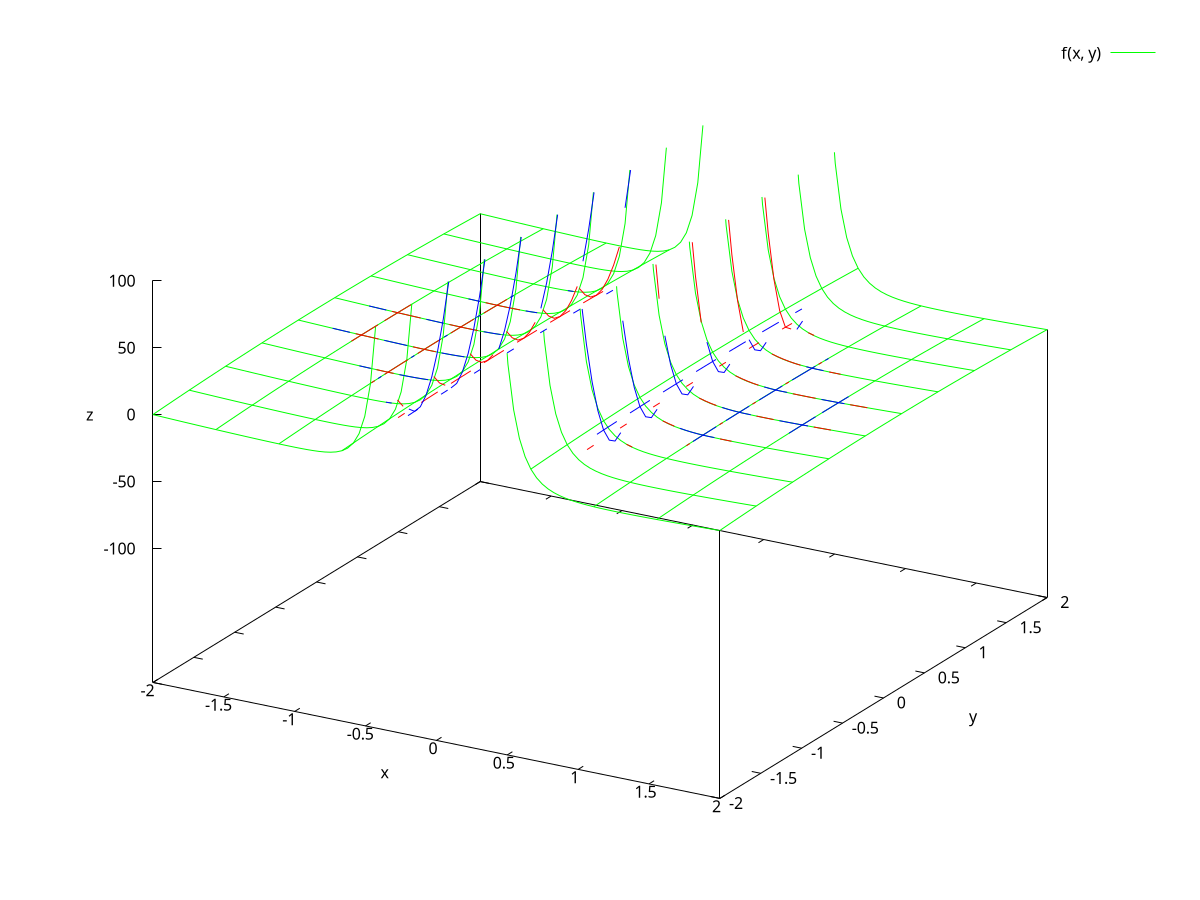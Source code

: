 set terminal pngcairo enhanced color size 1000,1000
set output 'Triangulation.png'
f(x, y) =  (x*x-y*y+exp(x)*sin(x)/(x**7)) 
p_0(x, y) =  ( (x/2) + (y/2) > 1 || (x/2) + (y/2) < -1 || -(x/2) + (y/2) > 1 || -(x/2) + (y/2) < -1) ? 1/0 : (-2 < x && x < -1.6 && (1.6 + 1*(x - -2)) < y && y < 2) ? 1.03485*(x**2) + -6.42181e-09*(x*y) + -1*(y**2) + 0.140393*(x) + -1.24022e-08*(y) + 0.142439: 1/0
p_1(x, y) =  ( (x/2) + (y/2) > 1 || (x/2) + (y/2) < -1 || -(x/2) + (y/2) > 1 || -(x/2) + (y/2) < -1) ? 1/0 : (-2 < x && x < -1.6 && 1.6 < y && y < (1.6 + 1*(x - -2))) ? 1.04213*(x**2) + -6.24229e-09*(x*y) + -1*(y**2) + 0.166764*(x) + -1.07135e-08*(y) + 0.166259: 1/0
p_2(x, y) =  ( (x/2) + (y/2) > 1 || (x/2) + (y/2) < -1 || -(x/2) + (y/2) > 1 || -(x/2) + (y/2) < -1) ? 1/0 : (-1.6 < x && x < -1.2 && (1.6 + 1*(x - -1.6)) < y && y < 2) ? 1.41211*(x**2) + -2.32983e-08*(x*y) + -1*(y**2) + 1.3089*(x) + -3.51897e-08*(y) + 1.04812: 1/0
p_3(x, y) =  ( (x/2) + (y/2) > 1 || (x/2) + (y/2) < -1 || -(x/2) + (y/2) > 1 || -(x/2) + (y/2) < -1) ? 1/0 : (-1.6 < x && x < -1.2 && 1.6 < y && y < (1.6 + 1*(x - -1.6))) ? 1.5183*(x**2) + -8.68124e-09*(x*y) + -1*(y**2) + 1.60897*(x) + -9.27332e-09*(y) + 1.25934: 1/0
p_4(x, y) =  ( (x/2) + (y/2) > 1 || (x/2) + (y/2) < -1 || -(x/2) + (y/2) > 1 || -(x/2) + (y/2) < -1) ? 1/0 : (-1.2 < x && x < -0.8 && (1.6 + 1*(x - -1.2)) < y && y < 2) ? 10.3691*(x**2) + -2.58329e-08*(x*y) + -1*(y**2) + 21.634*(x) + -2.99942e-08*(y) + 12.5846: 1/0
p_5(x, y) =  ( (x/2) + (y/2) > 1 || (x/2) + (y/2) < -1 || -(x/2) + (y/2) > 1 || -(x/2) + (y/2) < -1) ? 1/0 : (-1.2 < x && x < -0.8 && 1.6 < y && y < (1.6 + 1*(x - -1.2))) ? 13.7472*(x**2) + 1.26356e-10*(x*y) + -1*(y**2) + 28.5069*(x) + -3.08376e-10*(y) + 16.0561: 1/0
p_6(x, y) =  ( (x/2) + (y/2) > 1 || (x/2) + (y/2) < -1 || -(x/2) + (y/2) > 1 || -(x/2) + (y/2) < -1) ? 1/0 : (-0.8 < x && x < -0.4 && (1.6 + 1*(x - -0.8)) < y && y < 2) ? 938.673*(x**2) + -1.39173e-08*(x*y) + -1*(y**2) + 1344.68*(x) + -7.89035e-09*(y) + 481.846: 1/0
p_7(x, y) =  ( (x/2) + (y/2) > 1 || (x/2) + (y/2) < -1 || -(x/2) + (y/2) > 1 || -(x/2) + (y/2) < -1) ? 1/0 : (-0.8 < x && x < -0.4 && 1.6 < y && y < (1.6 + 1*(x - -0.8))) ? 1577.81*(x**2) + 1.59329e-07*(x*y) + -1*(y**2) + 2146.49*(x) + 6.92798e-08*(y) + 728.942: 1/0
p_8(x, y) =  ( (x/2) + (y/2) > 1 || (x/2) + (y/2) < -1 || -(x/2) + (y/2) > 1 || -(x/2) + (y/2) < -1) ? 1/0 : (-0.4 < x && x < 1.11022e-16 && (1.6 + 1*(x - -0.4)) < y && y < 2) ? 2.36288e+08*(x**2) + 0.000666369*(x*y) + -1*(y**2) + 1.37884e+08*(x) + 0.000226738*(y) + 1.87902e+07: 1/0
p_9(x, y) =  ( (x/2) + (y/2) > 1 || (x/2) + (y/2) < -1 || -(x/2) + (y/2) > 1 || -(x/2) + (y/2) < -1) ? 1/0 : (-0.4 < x && x < 0 && 1.6 < y && y < (1.6 + 1*(x - -0.4))) ? 1.5665e+10*(x**2) + 2.14609*(x*y) + -0.99699*(y**2) + 8.09375e+09*(x) + 0.350357*(y) + 9.57356e+08: 1/0
p_10(x, y) =  ( (x/2) + (y/2) > 1 || (x/2) + (y/2) < -1 || -(x/2) + (y/2) > 1 || -(x/2) + (y/2) < -1) ? 1/0 : (0 < x && x < 0.4 && (1.6 + 1*(x - 0)) < y && y < 2) ? 1.67446e+10*(x**2) + -2.22045*(x*y) + -0.97345*(y**2) + -8.65159e+09*(x) + 0.303587*(y) + 1.02335e+09: 1/0
p_11(x, y) =  ( (x/2) + (y/2) > 1 || (x/2) + (y/2) < -1 || -(x/2) + (y/2) > 1 || -(x/2) + (y/2) < -1) ? 1/0 : (3.33067e-16 < x && x < 0.4 && 1.6 < y && y < (1.6 + 1*(x - 3.33067e-16))) ? 2.69858e+08*(x**2) + 0.000433634*(x*y) + -0.999994*(y**2) + -1.57493e+08*(x) + -0.000150333*(y) + 2.1467e+07: 1/0
p_12(x, y) =  ( (x/2) + (y/2) > 1 || (x/2) + (y/2) < -1 || -(x/2) + (y/2) > 1 || -(x/2) + (y/2) < -1) ? 1/0 : (0.4 < x && x < 0.8 && (1.6 + 1*(x - 0.4)) < y && y < 2) ? 3379.98*(x**2) + -1.12347e-06*(x*y) + -1*(y**2) + -4653.84*(x) + 5.54973e-07*(y) + 1607.89: 1/0
p_13(x, y) =  ( (x/2) + (y/2) > 1 || (x/2) + (y/2) < -1 || -(x/2) + (y/2) > 1 || -(x/2) + (y/2) < -1) ? 1/0 : (0.4 < x && x < 0.8 && 1.6 < y && y < (1.6 + 1*(x - 0.4))) ? 2117.69*(x**2) + -8.14816e-09*(x*y) + -1*(y**2) + -3074.78*(x) + 5.72231e-09*(y) + 1122.78: 1/0
p_14(x, y) =  ( (x/2) + (y/2) > 1 || (x/2) + (y/2) < -1 || -(x/2) + (y/2) > 1 || -(x/2) + (y/2) < -1) ? 1/0 : (0.8 < x && x < 1.2 && (1.6 + 1*(x - 0.8)) < y && y < 2) ? 51.4038*(x**2) + 5.16121e-09*(x*y) + -1*(y**2) + -115.565*(x) + -4.58042e-09*(y) + 67.4037: 1/0
p_15(x, y) =  ( (x/2) + (y/2) > 1 || (x/2) + (y/2) < -1 || -(x/2) + (y/2) > 1 || -(x/2) + (y/2) < -1) ? 1/0 : (0.8 < x && x < 1.2 && 1.6 < y && y < (1.6 + 1*(x - 0.8))) ? 39.971*(x**2) + -2.76167e-09*(x*y) + -1*(y**2) + -92.3529*(x) + 3.05623e-09*(y) + 55.7048: 1/0
p_16(x, y) =  ( (x/2) + (y/2) > 1 || (x/2) + (y/2) < -1 || -(x/2) + (y/2) > 1 || -(x/2) + (y/2) < -1) ? 1/0 : (1.2 < x && x < 1.6 && (1.6 + 1*(x - 1.2)) < y && y < 2) ? 4.78065*(x**2) + 3.37428e-09*(x*y) + -1*(y**2) + -12.1726*(x) + -3.72015e-09*(y) + 10.0083: 1/0
p_17(x, y) =  ( (x/2) + (y/2) > 1 || (x/2) + (y/2) < -1 || -(x/2) + (y/2) > 1 || -(x/2) + (y/2) < -1) ? 1/0 : (1.2 < x && x < 1.6 && 1.6 < y && y < (1.6 + 1*(x - 1.2))) ? 4.16575*(x**2) + 8.83922e-10*(x*y) + -1*(y**2) + -10.4378*(x) + -1.43269e-09*(y) + 8.78914: 1/0
p_18(x, y) =  ( (x/2) + (y/2) > 1 || (x/2) + (y/2) < -1 || -(x/2) + (y/2) > 1 || -(x/2) + (y/2) < -1) ? 1/0 : (1.6 < x && x < 2 && (1.6 + 1*(x - 1.6)) < y && y < 2) ? 1.57891*(x**2) + -2.52794e-09*(x*y) + -1*(y**2) + -2.40075*(x) + 4.29581e-09*(y) + 2.54162: 1/0
p_19(x, y) =  ( (x/2) + (y/2) > 1 || (x/2) + (y/2) < -1 || -(x/2) + (y/2) > 1 || -(x/2) + (y/2) < -1) ? 1/0 : (1.6 < x && x < 2 && 1.6 < y && y < (1.6 + 1*(x - 1.6))) ? 1.50554*(x**2) + -3.03607e-09*(x*y) + -1*(y**2) + -2.1354*(x) + 6.21588e-09*(y) + 2.30226: 1/0
p_20(x, y) =  ( (x/2) + (y/2) > 1 || (x/2) + (y/2) < -1 || -(x/2) + (y/2) > 1 || -(x/2) + (y/2) < -1) ? 1/0 : (-2 < x && x < -1.6 && (1.2 + 1*(x - -2)) < y && y < 1.6) ? 1.03485*(x**2) + -5.66713e-08*(x*y) + -1*(y**2) + 0.140394*(x) + -1.0883e-07*(y) + 0.142439: 1/0
p_21(x, y) =  ( (x/2) + (y/2) > 1 || (x/2) + (y/2) < -1 || -(x/2) + (y/2) > 1 || -(x/2) + (y/2) < -1) ? 1/0 : (-2 < x && x < -1.6 && 1.2 < y && y < (1.2 + 1*(x - -2))) ? 1.04213*(x**2) + 1.07597e-08*(x*y) + -1*(y**2) + 0.166764*(x) + 1.60738e-08*(y) + 0.166259: 1/0
p_22(x, y) =  ( (x/2) + (y/2) > 1 || (x/2) + (y/2) < -1 || -(x/2) + (y/2) > 1 || -(x/2) + (y/2) < -1) ? 1/0 : (-1.6 < x && x < -1.2 && (1.2 + 1*(x - -1.6)) < y && y < 1.6) ? 1.41211*(x**2) + 6.44966e-09*(x*y) + -1*(y**2) + 1.3089*(x) + 9.24365e-09*(y) + 1.04812: 1/0
p_23(x, y) =  ( (x/2) + (y/2) > 1 || (x/2) + (y/2) < -1 || -(x/2) + (y/2) > 1 || -(x/2) + (y/2) < -1) ? 1/0 : (-1.6 < x && x < -1.2 && 1.2 < y && y < (1.2 + 1*(x - -1.6))) ? 1.5183*(x**2) + -1.11793e-09*(x*y) + -1*(y**2) + 1.60897*(x) + -1.49361e-09*(y) + 1.25934: 1/0
p_24(x, y) =  ( (x/2) + (y/2) > 1 || (x/2) + (y/2) < -1 || -(x/2) + (y/2) > 1 || -(x/2) + (y/2) < -1) ? 1/0 : (-1.2 < x && x < -0.8 && (1.2 + 1*(x - -1.2)) < y && y < 1.6) ? 10.3691*(x**2) + 4.33099e-09*(x*y) + -1*(y**2) + 21.634*(x) + 5.04907e-09*(y) + 12.5846: 1/0
p_25(x, y) =  ( (x/2) + (y/2) > 1 || (x/2) + (y/2) < -1 || -(x/2) + (y/2) > 1 || -(x/2) + (y/2) < -1) ? 1/0 : (-1.2 < x && x < -0.8 && 1.2 < y && y < (1.2 + 1*(x - -1.2))) ? 13.7472*(x**2) + -3.31371e-10*(x*y) + -1*(y**2) + 28.5069*(x) + -3.72147e-10*(y) + 16.0561: 1/0
p_26(x, y) =  ( (x/2) + (y/2) > 1 || (x/2) + (y/2) < -1 || -(x/2) + (y/2) > 1 || -(x/2) + (y/2) < -1) ? 1/0 : (-0.8 < x && x < -0.4 && (1.2 + 1*(x - -0.8)) < y && y < 1.6) ? 938.673*(x**2) + -3.30846e-09*(x*y) + -1*(y**2) + 1344.68*(x) + -1.25726e-09*(y) + 481.846: 1/0
p_27(x, y) =  ( (x/2) + (y/2) > 1 || (x/2) + (y/2) < -1 || -(x/2) + (y/2) > 1 || -(x/2) + (y/2) < -1) ? 1/0 : (-0.8 < x && x < -0.4 && 1.2 < y && y < (1.2 + 1*(x - -0.8))) ? 1577.81*(x**2) + -4.19926e-07*(x*y) + -1*(y**2) + 2146.49*(x) + -2.289e-07*(y) + 728.942: 1/0
p_28(x, y) =  ( (x/2) + (y/2) > 1 || (x/2) + (y/2) < -1 || -(x/2) + (y/2) > 1 || -(x/2) + (y/2) < -1) ? 1/0 : (-0.4 < x && x < 1.11022e-16 && (1.2 + 1*(x - -0.4)) < y && y < 1.6) ? 2.36288e+08*(x**2) + 0.00030896*(x*y) + -1*(y**2) + 1.37884e+08*(x) + 5.97432e-05*(y) + 1.87902e+07: 1/0
p_29(x, y) =  ( (x/2) + (y/2) > 1 || (x/2) + (y/2) < -1 || -(x/2) + (y/2) > 1 || -(x/2) + (y/2) < -1) ? 1/0 : (-0.4 < x && x < 0 && 1.2 < y && y < (1.2 + 1*(x - -0.4))) ? 1.5665e+10*(x**2) + -0.0326271*(x*y) + -1.00029*(y**2) + 8.09375e+09*(x) + -0.0258026*(y) + 9.57356e+08: 1/0
p_30(x, y) =  ( (x/2) + (y/2) > 1 || (x/2) + (y/2) < -1 || -(x/2) + (y/2) > 1 || -(x/2) + (y/2) < -1) ? 1/0 : (0 < x && x < 0.4 && (1.2 + 1*(x - 0)) < y && y < 1.6) ? 1.67446e+10*(x**2) + -0.0326154*(x*y) + -1.04649*(y**2) + -8.65159e+09*(x) + 0.156008*(y) + 1.02335e+09: 1/0
p_31(x, y) =  ( (x/2) + (y/2) > 1 || (x/2) + (y/2) < -1 || -(x/2) + (y/2) > 1 || -(x/2) + (y/2) < -1) ? 1/0 : (3.33067e-16 < x && x < 0.4 && 1.2 < y && y < (1.2 + 1*(x - 3.33067e-16))) ? 2.69858e+08*(x**2) + -0.000134398*(x*y) + -0.999996*(y**2) + -1.57493e+08*(x) + 2.71028e-05*(y) + 2.1467e+07: 1/0
p_32(x, y) =  ( (x/2) + (y/2) > 1 || (x/2) + (y/2) < -1 || -(x/2) + (y/2) > 1 || -(x/2) + (y/2) < -1) ? 1/0 : (0.4 < x && x < 0.8 && (1.2 + 1*(x - 0.4)) < y && y < 1.6) ? 3379.98*(x**2) + -3.29318e-07*(x*y) + -1*(y**2) + -4653.84*(x) + 1.75518e-07*(y) + 1607.89: 1/0
p_33(x, y) =  ( (x/2) + (y/2) > 1 || (x/2) + (y/2) < -1 || -(x/2) + (y/2) > 1 || -(x/2) + (y/2) < -1) ? 1/0 : (0.4 < x && x < 0.8 && 1.2 < y && y < (1.2 + 1*(x - 0.4))) ? 2117.69*(x**2) + 1.64681e-09*(x*y) + -1*(y**2) + -3074.78*(x) + -1.24953e-09*(y) + 1122.78: 1/0
p_34(x, y) =  ( (x/2) + (y/2) > 1 || (x/2) + (y/2) < -1 || -(x/2) + (y/2) > 1 || -(x/2) + (y/2) < -1) ? 1/0 : (0.8 < x && x < 1.2 && (1.2 + 1*(x - 0.8)) < y && y < 1.6) ? 51.4038*(x**2) + 5.44996e-09*(x*y) + -1*(y**2) + -115.565*(x) + -5.30434e-09*(y) + 67.4037: 1/0
p_35(x, y) =  ( (x/2) + (y/2) > 1 || (x/2) + (y/2) < -1 || -(x/2) + (y/2) > 1 || -(x/2) + (y/2) < -1) ? 1/0 : (0.8 < x && x < 1.2 && 1.2 < y && y < (1.2 + 1*(x - 0.8))) ? 39.971*(x**2) + -1.357e-09*(x*y) + -1*(y**2) + -92.3529*(x) + 1.58542e-09*(y) + 55.7048: 1/0
p_36(x, y) =  ( (x/2) + (y/2) > 1 || (x/2) + (y/2) < -1 || -(x/2) + (y/2) > 1 || -(x/2) + (y/2) < -1) ? 1/0 : (1.2 < x && x < 1.6 && (1.2 + 1*(x - 1.2)) < y && y < 1.6) ? 4.78065*(x**2) + -7.13122e-10*(x*y) + -1*(y**2) + -12.1726*(x) + 8.96759e-10*(y) + 10.0083: 1/0
p_37(x, y) =  ( (x/2) + (y/2) > 1 || (x/2) + (y/2) < -1 || -(x/2) + (y/2) > 1 || -(x/2) + (y/2) < -1) ? 1/0 : (1.2 < x && x < 1.6 && 1.2 < y && y < (1.2 + 1*(x - 1.2))) ? 4.16575*(x**2) + 3.22011e-10*(x*y) + -1*(y**2) + -10.4378*(x) + -3.39469e-10*(y) + 8.78914: 1/0
p_38(x, y) =  ( (x/2) + (y/2) > 1 || (x/2) + (y/2) < -1 || -(x/2) + (y/2) > 1 || -(x/2) + (y/2) < -1) ? 1/0 : (1.6 < x && x < 2 && (1.2 + 1*(x - 1.6)) < y && y < 1.6) ? 1.57891*(x**2) + 3.71253e-09*(x*y) + -1*(y**2) + -2.40075*(x) + -6.13249e-09*(y) + 2.54162: 1/0
p_39(x, y) =  ( (x/2) + (y/2) > 1 || (x/2) + (y/2) < -1 || -(x/2) + (y/2) > 1 || -(x/2) + (y/2) < -1) ? 1/0 : (1.6 < x && x < 2 && 1.2 < y && y < (1.2 + 1*(x - 1.6))) ? 1.50554*(x**2) + -1.33738e-08*(x*y) + -1*(y**2) + -2.1354*(x) + 2.54109e-08*(y) + 2.30226: 1/0
p_40(x, y) =  ( (x/2) + (y/2) > 1 || (x/2) + (y/2) < -1 || -(x/2) + (y/2) > 1 || -(x/2) + (y/2) < -1) ? 1/0 : (-2 < x && x < -1.6 && (0.8 + 1*(x - -2)) < y && y < 1.2) ? 1.03485*(x**2) + 2.24754e-08*(x*y) + -1*(y**2) + 0.140393*(x) + 4.27755e-08*(y) + 0.142439: 1/0
p_41(x, y) =  ( (x/2) + (y/2) > 1 || (x/2) + (y/2) < -1 || -(x/2) + (y/2) > 1 || -(x/2) + (y/2) < -1) ? 1/0 : (-2 < x && x < -1.6 && 0.8 < y && y < (0.8 + 1*(x - -2))) ? 1.04213*(x**2) + -3.51901e-09*(x*y) + -1*(y**2) + 0.166764*(x) + -5.68184e-09*(y) + 0.166259: 1/0
p_42(x, y) =  ( (x/2) + (y/2) > 1 || (x/2) + (y/2) < -1 || -(x/2) + (y/2) > 1 || -(x/2) + (y/2) < -1) ? 1/0 : (-1.6 < x && x < -1.2 && (0.8 + 1*(x - -1.6)) < y && y < 1.2) ? 1.41211*(x**2) + -4.33018e-09*(x*y) + -1*(y**2) + 1.3089*(x) + -6.97663e-09*(y) + 1.04812: 1/0
p_43(x, y) =  ( (x/2) + (y/2) > 1 || (x/2) + (y/2) < -1 || -(x/2) + (y/2) > 1 || -(x/2) + (y/2) < -1) ? 1/0 : (-1.6 < x && x < -1.2 && 0.8 < y && y < (0.8 + 1*(x - -1.6))) ? 1.5183*(x**2) + 1.21863e-08*(x*y) + -1*(y**2) + 1.60897*(x) + 1.52082e-08*(y) + 1.25934: 1/0
p_44(x, y) =  ( (x/2) + (y/2) > 1 || (x/2) + (y/2) < -1 || -(x/2) + (y/2) > 1 || -(x/2) + (y/2) < -1) ? 1/0 : (-1.2 < x && x < -0.8 && (0.8 + 1*(x - -1.2)) < y && y < 1.2) ? 10.3691*(x**2) + -3.98976e-10*(x*y) + -1*(y**2) + 21.634*(x) + -5.13257e-10*(y) + 12.5846: 1/0
p_45(x, y) =  ( (x/2) + (y/2) > 1 || (x/2) + (y/2) < -1 || -(x/2) + (y/2) > 1 || -(x/2) + (y/2) < -1) ? 1/0 : (-1.2 < x && x < -0.8 && 0.8 < y && y < (0.8 + 1*(x - -1.2))) ? 13.7472*(x**2) + -1.54252e-09*(x*y) + -1*(y**2) + 28.5069*(x) + -1.226e-09*(y) + 16.0561: 1/0
p_46(x, y) =  ( (x/2) + (y/2) > 1 || (x/2) + (y/2) < -1 || -(x/2) + (y/2) > 1 || -(x/2) + (y/2) < -1) ? 1/0 : (-0.8 < x && x < -0.4 && (0.8 + 1*(x - -0.8)) < y && y < 1.2) ? 938.673*(x**2) + 9.66833e-09*(x*y) + -1*(y**2) + 1344.68*(x) + 7.24259e-09*(y) + 481.846: 1/0
p_47(x, y) =  ( (x/2) + (y/2) > 1 || (x/2) + (y/2) < -1 || -(x/2) + (y/2) > 1 || -(x/2) + (y/2) < -1) ? 1/0 : (-0.8 < x && x < -0.4 && 0.8 < y && y < (0.8 + 1*(x - -0.8))) ? 1577.81*(x**2) + 7.59792e-09*(x*y) + -1*(y**2) + 2146.49*(x) + 1.32895e-08*(y) + 728.942: 1/0
p_48(x, y) =  ( (x/2) + (y/2) > 1 || (x/2) + (y/2) < -1 || -(x/2) + (y/2) > 1 || -(x/2) + (y/2) < -1) ? 1/0 : (-0.4 < x && x < 1.11022e-16 && (0.8 + 1*(x - -0.4)) < y && y < 1.2) ? 2.36288e+08*(x**2) + -9.79902e-05*(x*y) + -0.999999*(y**2) + 1.37884e+08*(x) + -3.91157e-05*(y) + 1.87902e+07: 1/0
p_49(x, y) =  ( (x/2) + (y/2) > 1 || (x/2) + (y/2) < -1 || -(x/2) + (y/2) > 1 || -(x/2) + (y/2) < -1) ? 1/0 : (-0.4 < x && x < 0 && 0.8 < y && y < (0.8 + 1*(x - -0.4))) ? 1.5665e+10*(x**2) + -0.013092*(x*y) + -0.998074*(y**2) + 8.09375e+09*(x) + -0.00930023*(y) + 9.57356e+08: 1/0
p_50(x, y) =  ( (x/2) + (y/2) > 1 || (x/2) + (y/2) < -1 || -(x/2) + (y/2) > 1 || -(x/2) + (y/2) < -1) ? 1/0 : (0 < x && x < 0.4 && (0.8 + 1*(x - 0)) < y && y < 1.2) ? 1.67446e+10*(x**2) + 0.264648*(x*y) + -1.00206*(y**2) + -8.65159e+09*(x) + -0.0277434*(y) + 1.02335e+09: 1/0
p_51(x, y) =  ( (x/2) + (y/2) > 1 || (x/2) + (y/2) < -1 || -(x/2) + (y/2) > 1 || -(x/2) + (y/2) < -1) ? 1/0 : (3.33067e-16 < x && x < 0.4 && 0.8 < y && y < (0.8 + 1*(x - 3.33067e-16))) ? 2.69858e+08*(x**2) + 9.43839e-06*(x*y) + -1*(y**2) + -1.57493e+08*(x) + -8.05876e-06*(y) + 2.1467e+07: 1/0
p_52(x, y) =  ( (x/2) + (y/2) > 1 || (x/2) + (y/2) < -1 || -(x/2) + (y/2) > 1 || -(x/2) + (y/2) < -1) ? 1/0 : (0.4 < x && x < 0.8 && (0.8 + 1*(x - 0.4)) < y && y < 1.2) ? 3379.98*(x**2) + 2.62421e-08*(x*y) + -1*(y**2) + -4653.84*(x) + -6.40068e-09*(y) + 1607.89: 1/0
p_53(x, y) =  ( (x/2) + (y/2) > 1 || (x/2) + (y/2) < -1 || -(x/2) + (y/2) > 1 || -(x/2) + (y/2) < -1) ? 1/0 : (0.4 < x && x < 0.8 && 0.8 < y && y < (0.8 + 1*(x - 0.4))) ? 2117.69*(x**2) + -1.62382e-08*(x*y) + -1*(y**2) + -3074.78*(x) + 1.04565e-08*(y) + 1122.78: 1/0
p_54(x, y) =  ( (x/2) + (y/2) > 1 || (x/2) + (y/2) < -1 || -(x/2) + (y/2) > 1 || -(x/2) + (y/2) < -1) ? 1/0 : (0.8 < x && x < 1.2 && (0.8 + 1*(x - 0.8)) < y && y < 1.2) ? 51.4038*(x**2) + -1.60426e-10*(x*y) + -1*(y**2) + -115.565*(x) + -1.8855e-10*(y) + 67.4037: 1/0
p_55(x, y) =  ( (x/2) + (y/2) > 1 || (x/2) + (y/2) < -1 || -(x/2) + (y/2) > 1 || -(x/2) + (y/2) < -1) ? 1/0 : (0.8 < x && x < 1.2 && 0.8 < y && y < (0.8 + 1*(x - 0.8))) ? 39.971*(x**2) + 1.96914e-09*(x*y) + -1*(y**2) + -92.3529*(x) + -2.27143e-09*(y) + 55.7048: 1/0
p_56(x, y) =  ( (x/2) + (y/2) > 1 || (x/2) + (y/2) < -1 || -(x/2) + (y/2) > 1 || -(x/2) + (y/2) < -1) ? 1/0 : (1.2 < x && x < 1.6 && (0.8 + 1*(x - 1.2)) < y && y < 1.2) ? 4.78065*(x**2) + 3.41238e-10*(x*y) + -1*(y**2) + -12.1726*(x) + -4.56907e-10*(y) + 10.0083: 1/0
p_57(x, y) =  ( (x/2) + (y/2) > 1 || (x/2) + (y/2) < -1 || -(x/2) + (y/2) > 1 || -(x/2) + (y/2) < -1) ? 1/0 : (1.2 < x && x < 1.6 && 0.8 < y && y < (0.8 + 1*(x - 1.2))) ? 4.16575*(x**2) + -4.45549e-09*(x*y) + -1*(y**2) + -10.4378*(x) + 6.71097e-09*(y) + 8.78914: 1/0
p_58(x, y) =  ( (x/2) + (y/2) > 1 || (x/2) + (y/2) < -1 || -(x/2) + (y/2) > 1 || -(x/2) + (y/2) < -1) ? 1/0 : (1.6 < x && x < 2 && (0.8 + 1*(x - 1.6)) < y && y < 1.2) ? 1.57891*(x**2) + 4.59907e-09*(x*y) + -1*(y**2) + -2.40075*(x) + -7.18521e-09*(y) + 2.54162: 1/0
p_59(x, y) =  ( (x/2) + (y/2) > 1 || (x/2) + (y/2) < -1 || -(x/2) + (y/2) > 1 || -(x/2) + (y/2) < -1) ? 1/0 : (1.6 < x && x < 2 && 0.8 < y && y < (0.8 + 1*(x - 1.6))) ? 1.50554*(x**2) + 1.36436e-09*(x*y) + -1*(y**2) + -2.1354*(x) + -2.84028e-09*(y) + 2.30226: 1/0
p_60(x, y) =  ( (x/2) + (y/2) > 1 || (x/2) + (y/2) < -1 || -(x/2) + (y/2) > 1 || -(x/2) + (y/2) < -1) ? 1/0 : (-2 < x && x < -1.6 && (0.4 + 1*(x - -2)) < y && y < 0.8) ? 1.03485*(x**2) + -6.73447e-09*(x*y) + -1*(y**2) + 0.140393*(x) + -1.47635e-08*(y) + 0.142439: 1/0
p_61(x, y) =  ( (x/2) + (y/2) > 1 || (x/2) + (y/2) < -1 || -(x/2) + (y/2) > 1 || -(x/2) + (y/2) < -1) ? 1/0 : (-2 < x && x < -1.6 && 0.4 < y && y < (0.4 + 1*(x - -2))) ? 1.04213*(x**2) + 4.23483e-11*(x*y) + -1*(y**2) + 0.166764*(x) + 2.94392e-10*(y) + 0.166259: 1/0
p_62(x, y) =  ( (x/2) + (y/2) > 1 || (x/2) + (y/2) < -1 || -(x/2) + (y/2) > 1 || -(x/2) + (y/2) < -1) ? 1/0 : (-1.6 < x && x < -1.2 && (0.4 + 1*(x - -1.6)) < y && y < 0.8) ? 1.41211*(x**2) + -7.57817e-09*(x*y) + -1*(y**2) + 1.3089*(x) + -1.13714e-08*(y) + 1.04812: 1/0
p_63(x, y) =  ( (x/2) + (y/2) > 1 || (x/2) + (y/2) < -1 || -(x/2) + (y/2) > 1 || -(x/2) + (y/2) < -1) ? 1/0 : (-1.6 < x && x < -1.2 && 0.4 < y && y < (0.4 + 1*(x - -1.6))) ? 1.5183*(x**2) + 3.74599e-09*(x*y) + -1*(y**2) + 1.60897*(x) + 4.69853e-09*(y) + 1.25934: 1/0
p_64(x, y) =  ( (x/2) + (y/2) > 1 || (x/2) + (y/2) < -1 || -(x/2) + (y/2) > 1 || -(x/2) + (y/2) < -1) ? 1/0 : (-1.2 < x && x < -0.8 && (0.4 + 1*(x - -1.2)) < y && y < 0.8) ? 10.3691*(x**2) + 1.74345e-09*(x*y) + -1*(y**2) + 21.634*(x) + 1.9025e-09*(y) + 12.5846: 1/0
p_65(x, y) =  ( (x/2) + (y/2) > 1 || (x/2) + (y/2) < -1 || -(x/2) + (y/2) > 1 || -(x/2) + (y/2) < -1) ? 1/0 : (-1.2 < x && x < -0.8 && 0.4 < y && y < (0.4 + 1*(x - -1.2))) ? 13.7472*(x**2) + 1.21858e-10*(x*y) + -1*(y**2) + 28.5069*(x) + 2.91863e-10*(y) + 16.0561: 1/0
p_66(x, y) =  ( (x/2) + (y/2) > 1 || (x/2) + (y/2) < -1 || -(x/2) + (y/2) > 1 || -(x/2) + (y/2) < -1) ? 1/0 : (-0.8 < x && x < -0.4 && (0.4 + 1*(x - -0.8)) < y && y < 0.8) ? 938.673*(x**2) + -1.97693e-08*(x*y) + -1*(y**2) + 1344.68*(x) + -1.46122e-08*(y) + 481.846: 1/0
p_67(x, y) =  ( (x/2) + (y/2) > 1 || (x/2) + (y/2) < -1 || -(x/2) + (y/2) > 1 || -(x/2) + (y/2) < -1) ? 1/0 : (-0.8 < x && x < -0.4 && 0.4 < y && y < (0.4 + 1*(x - -0.8))) ? 1577.81*(x**2) + -2.11239e-08*(x*y) + -1*(y**2) + 2146.49*(x) + -9.21227e-09*(y) + 728.942: 1/0
p_68(x, y) =  ( (x/2) + (y/2) > 1 || (x/2) + (y/2) < -1 || -(x/2) + (y/2) > 1 || -(x/2) + (y/2) < -1) ? 1/0 : (-0.4 < x && x < 1.11022e-16 && (0.4 + 1*(x - -0.4)) < y && y < 0.8) ? 2.36288e+08*(x**2) + -4.73563e-05*(x*y) + -0.999999*(y**2) + 1.37884e+08*(x) + -2.22589e-05*(y) + 1.87902e+07: 1/0
p_69(x, y) =  ( (x/2) + (y/2) > 1 || (x/2) + (y/2) < -1 || -(x/2) + (y/2) > 1 || -(x/2) + (y/2) < -1) ? 1/0 : (-0.4 < x && x < 0 && 0.4 < y && y < (0.4 + 1*(x - -0.4))) ? 1.5665e+10*(x**2) + 0.0426369*(x*y) + -1.00002*(y**2) + 8.09375e+09*(x) + 0.00609589*(y) + 9.57356e+08: 1/0
p_70(x, y) =  ( (x/2) + (y/2) > 1 || (x/2) + (y/2) < -1 || -(x/2) + (y/2) > 1 || -(x/2) + (y/2) < -1) ? 1/0 : (0 < x && x < 0.4 && (0.4 + 1*(x - 0)) < y && y < 0.8) ? 1.67446e+10*(x**2) + 0.0038912*(x*y) + -1.00069*(y**2) + -8.65159e+09*(x) + 0.000428256*(y) + 1.02335e+09: 1/0
p_71(x, y) =  ( (x/2) + (y/2) > 1 || (x/2) + (y/2) < -1 || -(x/2) + (y/2) > 1 || -(x/2) + (y/2) < -1) ? 1/0 : (3.33067e-16 < x && x < 0.4 && 0.4 < y && y < (0.4 + 1*(x - 3.33067e-16))) ? 2.69858e+08*(x**2) + 5.30402e-05*(x*y) + -1*(y**2) + -1.57493e+08*(x) + -1.92912e-05*(y) + 2.1467e+07: 1/0
p_72(x, y) =  ( (x/2) + (y/2) > 1 || (x/2) + (y/2) < -1 || -(x/2) + (y/2) > 1 || -(x/2) + (y/2) < -1) ? 1/0 : (0.4 < x && x < 0.8 && (0.4 + 1*(x - 0.4)) < y && y < 0.8) ? 3379.98*(x**2) + 2.4329e-08*(x*y) + -1*(y**2) + -4653.84*(x) + -1.07524e-08*(y) + 1607.89: 1/0
p_73(x, y) =  ( (x/2) + (y/2) > 1 || (x/2) + (y/2) < -1 || -(x/2) + (y/2) > 1 || -(x/2) + (y/2) < -1) ? 1/0 : (0.4 < x && x < 0.8 && 0.4 < y && y < (0.4 + 1*(x - 0.4))) ? 2117.69*(x**2) + 3.90628e-09*(x*y) + -1*(y**2) + -3074.78*(x) + -3.10951e-09*(y) + 1122.78: 1/0
p_74(x, y) =  ( (x/2) + (y/2) > 1 || (x/2) + (y/2) < -1 || -(x/2) + (y/2) > 1 || -(x/2) + (y/2) < -1) ? 1/0 : (0.8 < x && x < 1.2 && (0.4 + 1*(x - 0.8)) < y && y < 0.8) ? 51.4038*(x**2) + 1.90423e-09*(x*y) + -1*(y**2) + -115.565*(x) + -1.52781e-09*(y) + 67.4037: 1/0
p_75(x, y) =  ( (x/2) + (y/2) > 1 || (x/2) + (y/2) < -1 || -(x/2) + (y/2) > 1 || -(x/2) + (y/2) < -1) ? 1/0 : (0.8 < x && x < 1.2 && 0.4 < y && y < (0.4 + 1*(x - 0.8))) ? 39.971*(x**2) + -8.82793e-10*(x*y) + -1*(y**2) + -92.3529*(x) + 9.66608e-10*(y) + 55.7048: 1/0
p_76(x, y) =  ( (x/2) + (y/2) > 1 || (x/2) + (y/2) < -1 || -(x/2) + (y/2) > 1 || -(x/2) + (y/2) < -1) ? 1/0 : (1.2 < x && x < 1.6 && (0.4 + 1*(x - 1.2)) < y && y < 0.8) ? 4.78065*(x**2) + -5.27479e-10*(x*y) + -1*(y**2) + -12.1726*(x) + 6.21739e-10*(y) + 10.0083: 1/0
p_77(x, y) =  ( (x/2) + (y/2) > 1 || (x/2) + (y/2) < -1 || -(x/2) + (y/2) > 1 || -(x/2) + (y/2) < -1) ? 1/0 : (1.2 < x && x < 1.6 && 0.4 < y && y < (0.4 + 1*(x - 1.2))) ? 4.16575*(x**2) + -1.66261e-09*(x*y) + -1*(y**2) + -10.4378*(x) + 2.63613e-09*(y) + 8.78914: 1/0
p_78(x, y) =  ( (x/2) + (y/2) > 1 || (x/2) + (y/2) < -1 || -(x/2) + (y/2) > 1 || -(x/2) + (y/2) < -1) ? 1/0 : (1.6 < x && x < 2 && (0.4 + 1*(x - 1.6)) < y && y < 0.8) ? 1.57891*(x**2) + -9.69152e-10*(x*y) + -1*(y**2) + -2.40075*(x) + 1.43589e-09*(y) + 2.54162: 1/0
p_79(x, y) =  ( (x/2) + (y/2) > 1 || (x/2) + (y/2) < -1 || -(x/2) + (y/2) > 1 || -(x/2) + (y/2) < -1) ? 1/0 : (1.6 < x && x < 2 && 0.4 < y && y < (0.4 + 1*(x - 1.6))) ? 1.50554*(x**2) + 5.9249e-09*(x*y) + -1*(y**2) + -2.1354*(x) + -1.31733e-08*(y) + 2.30226: 1/0
p_80(x, y) =  ( (x/2) + (y/2) > 1 || (x/2) + (y/2) < -1 || -(x/2) + (y/2) > 1 || -(x/2) + (y/2) < -1) ? 1/0 : (-2 < x && x < -1.6 && (-1.11022e-16 + 1*(x - -2)) < y && y < 0.4) ? 1.03485*(x**2) + -1.39158e-09*(x*y) + -1*(y**2) + 0.140393*(x) + -5.70094e-09*(y) + 0.142439: 1/0
p_81(x, y) =  ( (x/2) + (y/2) > 1 || (x/2) + (y/2) < -1 || -(x/2) + (y/2) > 1 || -(x/2) + (y/2) < -1) ? 1/0 : (-2 < x && x < -1.6 && -1.11022e-16 < y && y < (-1.11022e-16 + 1*(x - -2))) ? 1.04213*(x**2) + -1.41259e-08*(x*y) + -1*(y**2) + 0.166764*(x) + -2.3866e-08*(y) + 0.166259: 1/0
p_82(x, y) =  ( (x/2) + (y/2) > 1 || (x/2) + (y/2) < -1 || -(x/2) + (y/2) > 1 || -(x/2) + (y/2) < -1) ? 1/0 : (-1.6 < x && x < -1.2 && (-1.11022e-16 + 1*(x - -1.6)) < y && y < 0.4) ? 1.41211*(x**2) + -5.24369e-09*(x*y) + -1*(y**2) + 1.3089*(x) + -8.04295e-09*(y) + 1.04812: 1/0
p_83(x, y) =  ( (x/2) + (y/2) > 1 || (x/2) + (y/2) < -1 || -(x/2) + (y/2) > 1 || -(x/2) + (y/2) < -1) ? 1/0 : (-1.6 < x && x < -1.2 && -1.11022e-16 < y && y < (-1.11022e-16 + 1*(x - -1.6))) ? 1.5183*(x**2) + -2.43588e-09*(x*y) + -1*(y**2) + 1.60897*(x) + -2.76464e-09*(y) + 1.25934: 1/0
p_84(x, y) =  ( (x/2) + (y/2) > 1 || (x/2) + (y/2) < -1 || -(x/2) + (y/2) > 1 || -(x/2) + (y/2) < -1) ? 1/0 : (-1.2 < x && x < -0.8 && (-1.11022e-16 + 1*(x - -1.2)) < y && y < 0.4) ? 10.3691*(x**2) + -9.65663e-10*(x*y) + -1*(y**2) + 21.634*(x) + -1.01368e-09*(y) + 12.5846: 1/0
p_85(x, y) =  ( (x/2) + (y/2) > 1 || (x/2) + (y/2) < -1 || -(x/2) + (y/2) > 1 || -(x/2) + (y/2) < -1) ? 1/0 : (-1.2 < x && x < -0.8 && -1.11022e-16 < y && y < (-1.11022e-16 + 1*(x - -1.2))) ? 13.7472*(x**2) + -6.96957e-10*(x*y) + -1*(y**2) + 28.5069*(x) + -6.25334e-10*(y) + 16.0561: 1/0
p_86(x, y) =  ( (x/2) + (y/2) > 1 || (x/2) + (y/2) < -1 || -(x/2) + (y/2) > 1 || -(x/2) + (y/2) < -1) ? 1/0 : (-0.8 < x && x < -0.4 && (-1.11022e-16 + 1*(x - -0.8)) < y && y < 0.4) ? 938.673*(x**2) + -2.9612e-09*(x*y) + -1*(y**2) + 1344.68*(x) + -2.46035e-09*(y) + 481.846: 1/0
p_87(x, y) =  ( (x/2) + (y/2) > 1 || (x/2) + (y/2) < -1 || -(x/2) + (y/2) > 1 || -(x/2) + (y/2) < -1) ? 1/0 : (-0.8 < x && x < -0.4 && -1.11022e-16 < y && y < (-1.11022e-16 + 1*(x - -0.8))) ? 1577.81*(x**2) + -2.96313e-09*(x*y) + -1*(y**2) + 2146.49*(x) + -1.12641e-09*(y) + 728.942: 1/0
p_88(x, y) =  ( (x/2) + (y/2) > 1 || (x/2) + (y/2) < -1 || -(x/2) + (y/2) > 1 || -(x/2) + (y/2) < -1) ? 1/0 : (-0.4 < x && x < 1.11022e-16 && (-1.11022e-16 + 1*(x - -0.4)) < y && y < 0.4) ? 2.36288e+08*(x**2) + 6.81466e-05*(x*y) + -1*(y**2) + 1.37884e+08*(x) + 1.74645e-05*(y) + 1.87902e+07: 1/0
p_89(x, y) =  ( (x/2) + (y/2) > 1 || (x/2) + (y/2) < -1 || -(x/2) + (y/2) > 1 || -(x/2) + (y/2) < -1) ? 1/0 : (-0.4 < x && x < 0 && -1.11022e-16 < y && y < (-1.11022e-16 + 1*(x - -0.4))) ? 1.5665e+10*(x**2) + 0.000228882*(x*y) + -1*(y**2) + 8.09375e+09*(x) + 9.34601e-05*(y) + 9.57356e+08: 1/0
p_90(x, y) =  ( (x/2) + (y/2) > 1 || (x/2) + (y/2) < -1 || -(x/2) + (y/2) > 1 || -(x/2) + (y/2) < -1) ? 1/0 : (0 < x && x < 0.4 && (-1.11022e-16 + 1*(x - 0)) < y && y < 0.4) ? 1.67446e+10*(x**2) + -0.00227497*(x*y) + -1*(y**2) + -8.65159e+09*(x) + 0.000190528*(y) + 1.02335e+09: 1/0
p_91(x, y) =  ( (x/2) + (y/2) > 1 || (x/2) + (y/2) < -1 || -(x/2) + (y/2) > 1 || -(x/2) + (y/2) < -1) ? 1/0 : (3.33067e-16 < x && x < 0.4 && -1.11022e-16 < y && y < (-1.11022e-16 + 1*(x - 3.33067e-16))) ? 2.69858e+08*(x**2) + -1.74662e-05*(x*y) + -1*(y**2) + -1.57493e+08*(x) + 5.36478e-06*(y) + 2.1467e+07: 1/0
p_92(x, y) =  ( (x/2) + (y/2) > 1 || (x/2) + (y/2) < -1 || -(x/2) + (y/2) > 1 || -(x/2) + (y/2) < -1) ? 1/0 : (0.4 < x && x < 0.8 && (-1.11022e-16 + 1*(x - 0.4)) < y && y < 0.4) ? 3379.98*(x**2) + -5.57566e-09*(x*y) + -1*(y**2) + -4653.84*(x) + 2.63913e-09*(y) + 1607.89: 1/0
p_93(x, y) =  ( (x/2) + (y/2) > 1 || (x/2) + (y/2) < -1 || -(x/2) + (y/2) > 1 || -(x/2) + (y/2) < -1) ? 1/0 : (0.4 < x && x < 0.8 && -1.11022e-16 < y && y < (-1.11022e-16 + 1*(x - 0.4))) ? 2117.69*(x**2) + -5.28183e-09*(x*y) + -1*(y**2) + -3074.78*(x) + 4.04606e-09*(y) + 1122.78: 1/0
p_94(x, y) =  ( (x/2) + (y/2) > 1 || (x/2) + (y/2) < -1 || -(x/2) + (y/2) > 1 || -(x/2) + (y/2) < -1) ? 1/0 : (0.8 < x && x < 1.2 && (-1.11022e-16 + 1*(x - 0.8)) < y && y < 0.4) ? 51.4038*(x**2) + -2.73829e-09*(x*y) + -1*(y**2) + -115.565*(x) + 2.35411e-09*(y) + 67.4037: 1/0
p_95(x, y) =  ( (x/2) + (y/2) > 1 || (x/2) + (y/2) < -1 || -(x/2) + (y/2) > 1 || -(x/2) + (y/2) < -1) ? 1/0 : (0.8 < x && x < 1.2 && -1.11022e-16 < y && y < (-1.11022e-16 + 1*(x - 0.8))) ? 39.971*(x**2) + -3.25588e-09*(x*y) + -1*(y**2) + -92.3529*(x) + 3.84689e-09*(y) + 55.7048: 1/0
p_96(x, y) =  ( (x/2) + (y/2) > 1 || (x/2) + (y/2) < -1 || -(x/2) + (y/2) > 1 || -(x/2) + (y/2) < -1) ? 1/0 : (1.2 < x && x < 1.6 && (-1.11022e-16 + 1*(x - 1.2)) < y && y < 0.4) ? 4.78065*(x**2) + 2.22249e-09*(x*y) + -1*(y**2) + -12.1726*(x) + -2.77046e-09*(y) + 10.0083: 1/0
p_97(x, y) =  ( (x/2) + (y/2) > 1 || (x/2) + (y/2) < -1 || -(x/2) + (y/2) > 1 || -(x/2) + (y/2) < -1) ? 1/0 : (1.2 < x && x < 1.6 && -1.11022e-16 < y && y < (-1.11022e-16 + 1*(x - 1.2))) ? 4.16575*(x**2) + 3.28201e-09*(x*y) + -1*(y**2) + -10.4378*(x) + -5.14166e-09*(y) + 8.78914: 1/0
p_98(x, y) =  ( (x/2) + (y/2) > 1 || (x/2) + (y/2) < -1 || -(x/2) + (y/2) > 1 || -(x/2) + (y/2) < -1) ? 1/0 : (1.6 < x && x < 2 && (-1.11022e-16 + 1*(x - 1.6)) < y && y < 0.4) ? 1.57891*(x**2) + -9.3749e-09*(x*y) + -1*(y**2) + -2.40075*(x) + 1.65809e-08*(y) + 2.54162: 1/0
p_99(x, y) =  ( (x/2) + (y/2) > 1 || (x/2) + (y/2) < -1 || -(x/2) + (y/2) > 1 || -(x/2) + (y/2) < -1) ? 1/0 : (1.6 < x && x < 2 && -1.11022e-16 < y && y < (-1.11022e-16 + 1*(x - 1.6))) ? 1.50554*(x**2) + -2.81409e-08*(x*y) + -1*(y**2) + -2.1354*(x) + 5.7058e-08*(y) + 2.30226: 1/0
p_100(x, y) =  ( (x/2) + (y/2) > 1 || (x/2) + (y/2) < -1 || -(x/2) + (y/2) > 1 || -(x/2) + (y/2) < -1) ? 1/0 : (-2 < x && x < -1.6 && (-0.4 + 1*(x - -2)) < y && y < 0) ? 1.03485*(x**2) + -9.19329e-10*(x*y) + -1*(y**2) + 0.140393*(x) + -3.68243e-09*(y) + 0.142439: 1/0
p_101(x, y) =  ( (x/2) + (y/2) > 1 || (x/2) + (y/2) < -1 || -(x/2) + (y/2) > 1 || -(x/2) + (y/2) < -1) ? 1/0 : (-2 < x && x < -1.6 && -0.4 < y && y < (-0.4 + 1*(x - -2))) ? 1.04213*(x**2) + 5.99803e-09*(x*y) + -1*(y**2) + 0.166764*(x) + 9.46042e-09*(y) + 0.166259: 1/0
p_102(x, y) =  ( (x/2) + (y/2) > 1 || (x/2) + (y/2) < -1 || -(x/2) + (y/2) > 1 || -(x/2) + (y/2) < -1) ? 1/0 : (-1.6 < x && x < -1.2 && (-0.4 + 1*(x - -1.6)) < y && y < 0) ? 1.41211*(x**2) + -8.00185e-10*(x*y) + -1*(y**2) + 1.3089*(x) + -1.46858e-09*(y) + 1.04812: 1/0
p_103(x, y) =  ( (x/2) + (y/2) > 1 || (x/2) + (y/2) < -1 || -(x/2) + (y/2) > 1 || -(x/2) + (y/2) < -1) ? 1/0 : (-1.6 < x && x < -1.2 && -0.4 < y && y < (-0.4 + 1*(x - -1.6))) ? 1.5183*(x**2) + 5.42144e-11*(x*y) + -1*(y**2) + 1.60897*(x) + 1.5504e-11*(y) + 1.25934: 1/0
p_104(x, y) =  ( (x/2) + (y/2) > 1 || (x/2) + (y/2) < -1 || -(x/2) + (y/2) > 1 || -(x/2) + (y/2) < -1) ? 1/0 : (-1.2 < x && x < -0.8 && (-0.4 + 1*(x - -1.2)) < y && y < 0) ? 10.3691*(x**2) + -3.67407e-10*(x*y) + -1*(y**2) + 21.634*(x) + -3.95687e-10*(y) + 12.5846: 1/0
p_105(x, y) =  ( (x/2) + (y/2) > 1 || (x/2) + (y/2) < -1 || -(x/2) + (y/2) > 1 || -(x/2) + (y/2) < -1) ? 1/0 : (-1.2 < x && x < -0.8 && -0.4 < y && y < (-0.4 + 1*(x - -1.2))) ? 13.7472*(x**2) + 5.36886e-11*(x*y) + -1*(y**2) + 28.5069*(x) + 8.99547e-12*(y) + 16.0561: 1/0
p_106(x, y) =  ( (x/2) + (y/2) > 1 || (x/2) + (y/2) < -1 || -(x/2) + (y/2) > 1 || -(x/2) + (y/2) < -1) ? 1/0 : (-0.8 < x && x < -0.4 && (-0.4 + 1*(x - -0.8)) < y && y < 0) ? 938.673*(x**2) + -2.10451e-09*(x*y) + -1*(y**2) + 1344.68*(x) + -1.53034e-09*(y) + 481.846: 1/0
p_107(x, y) =  ( (x/2) + (y/2) > 1 || (x/2) + (y/2) < -1 || -(x/2) + (y/2) > 1 || -(x/2) + (y/2) < -1) ? 1/0 : (-0.8 < x && x < -0.4 && -0.4 < y && y < (-0.4 + 1*(x - -0.8))) ? 1577.81*(x**2) + -1.63709e-10*(x*y) + -1*(y**2) + 2146.49*(x) + -5.39263e-10*(y) + 728.942: 1/0
p_108(x, y) =  ( (x/2) + (y/2) > 1 || (x/2) + (y/2) < -1 || -(x/2) + (y/2) > 1 || -(x/2) + (y/2) < -1) ? 1/0 : (-0.4 < x && x < 1.11022e-16 && (-0.4 + 1*(x - -0.4)) < y && y < 0) ? 2.36288e+08*(x**2) + -4.07075e-06*(x*y) + -1*(y**2) + 1.37884e+08*(x) + -1.44476e-06*(y) + 1.87902e+07: 1/0
p_109(x, y) =  ( (x/2) + (y/2) > 1 || (x/2) + (y/2) < -1 || -(x/2) + (y/2) > 1 || -(x/2) + (y/2) < -1) ? 1/0 : (-0.4 < x && x < 0 && -0.4 < y && y < (-0.4 + 1*(x - -0.4))) ? 1.5665e+10*(x**2) + 0.00105286*(x*y) + -1.00001*(y**2) + 8.09375e+09*(x) + 0.000259399*(y) + 9.57356e+08: 1/0
p_110(x, y) =  ( (x/2) + (y/2) > 1 || (x/2) + (y/2) < -1 || -(x/2) + (y/2) > 1 || -(x/2) + (y/2) < -1) ? 1/0 : (0 < x && x < 0.4 && (-0.4 + 1*(x - 0)) < y && y < 0) ? 1.67446e+10*(x**2) + 0.00069713*(x*y) + -1*(y**2) + -8.65159e+09*(x) + -9.1775e-05*(y) + 1.02335e+09: 1/0
p_111(x, y) =  ( (x/2) + (y/2) > 1 || (x/2) + (y/2) < -1 || -(x/2) + (y/2) > 1 || -(x/2) + (y/2) < -1) ? 1/0 : (3.33067e-16 < x && x < 0.4 && -0.4 < y && y < (-0.4 + 1*(x - 3.33067e-16))) ? 2.69858e+08*(x**2) + -6.572e-05*(x*y) + -1*(y**2) + -1.57493e+08*(x) + 2.12357e-05*(y) + 2.1467e+07: 1/0
p_112(x, y) =  ( (x/2) + (y/2) > 1 || (x/2) + (y/2) < -1 || -(x/2) + (y/2) > 1 || -(x/2) + (y/2) < -1) ? 1/0 : (0.4 < x && x < 0.8 && (-0.4 + 1*(x - 0.4)) < y && y < 0) ? 3379.98*(x**2) + 1.21811e-08*(x*y) + -1*(y**2) + -4653.84*(x) + -6.14114e-09*(y) + 1607.89: 1/0
p_113(x, y) =  ( (x/2) + (y/2) > 1 || (x/2) + (y/2) < -1 || -(x/2) + (y/2) > 1 || -(x/2) + (y/2) < -1) ? 1/0 : (0.4 < x && x < 0.8 && -0.4 < y && y < (-0.4 + 1*(x - 0.4))) ? 2117.69*(x**2) + 2.16445e-08*(x*y) + -1*(y**2) + -3074.78*(x) + -1.59176e-08*(y) + 1122.78: 1/0
p_114(x, y) =  ( (x/2) + (y/2) > 1 || (x/2) + (y/2) < -1 || -(x/2) + (y/2) > 1 || -(x/2) + (y/2) < -1) ? 1/0 : (0.8 < x && x < 1.2 && (-0.4 + 1*(x - 0.8)) < y && y < 0) ? 51.4038*(x**2) + 1.89718e-09*(x*y) + -1*(y**2) + -115.565*(x) + -1.66051e-09*(y) + 67.4037: 1/0
p_115(x, y) =  ( (x/2) + (y/2) > 1 || (x/2) + (y/2) < -1 || -(x/2) + (y/2) > 1 || -(x/2) + (y/2) < -1) ? 1/0 : (0.8 < x && x < 1.2 && -0.4 < y && y < (-0.4 + 1*(x - 0.8))) ? 39.971*(x**2) + -3.4198e-09*(x*y) + -1*(y**2) + -92.3529*(x) + 4.08451e-09*(y) + 55.7048: 1/0
p_116(x, y) =  ( (x/2) + (y/2) > 1 || (x/2) + (y/2) < -1 || -(x/2) + (y/2) > 1 || -(x/2) + (y/2) < -1) ? 1/0 : (1.2 < x && x < 1.6 && (-0.4 + 1*(x - 1.2)) < y && y < 0) ? 4.78065*(x**2) + -1.75702e-09*(x*y) + -1*(y**2) + -12.1726*(x) + 1.7949e-09*(y) + 10.0083: 1/0
p_117(x, y) =  ( (x/2) + (y/2) > 1 || (x/2) + (y/2) < -1 || -(x/2) + (y/2) > 1 || -(x/2) + (y/2) < -1) ? 1/0 : (1.2 < x && x < 1.6 && -0.4 < y && y < (-0.4 + 1*(x - 1.2))) ? 4.16575*(x**2) + -8.9467e-09*(x*y) + -1*(y**2) + -10.4378*(x) + 1.39004e-08*(y) + 8.78914: 1/0
p_118(x, y) =  ( (x/2) + (y/2) > 1 || (x/2) + (y/2) < -1 || -(x/2) + (y/2) > 1 || -(x/2) + (y/2) < -1) ? 1/0 : (1.6 < x && x < 2 && (-0.4 + 1*(x - 1.6)) < y && y < 0) ? 1.57891*(x**2) + 1.40648e-08*(x*y) + -1*(y**2) + -2.40075*(x) + -2.25965e-08*(y) + 2.54162: 1/0
p_119(x, y) =  ( (x/2) + (y/2) > 1 || (x/2) + (y/2) < -1 || -(x/2) + (y/2) > 1 || -(x/2) + (y/2) < -1) ? 1/0 : (1.6 < x && x < 2 && -0.4 < y && y < (-0.4 + 1*(x - 1.6))) ? 1.50554*(x**2) + 8.24681e-09*(x*y) + -1*(y**2) + -2.1354*(x) + -1.6665e-08*(y) + 2.30226: 1/0
p_120(x, y) =  ( (x/2) + (y/2) > 1 || (x/2) + (y/2) < -1 || -(x/2) + (y/2) > 1 || -(x/2) + (y/2) < -1) ? 1/0 : (-2 < x && x < -1.6 && (-0.8 + 1*(x - -2)) < y && y < -0.4) ? 1.03485*(x**2) + 2.51745e-08*(x*y) + -1*(y**2) + 0.140393*(x) + 4.67339e-08*(y) + 0.142439: 1/0
p_121(x, y) =  ( (x/2) + (y/2) > 1 || (x/2) + (y/2) < -1 || -(x/2) + (y/2) > 1 || -(x/2) + (y/2) < -1) ? 1/0 : (-2 < x && x < -1.6 && -0.8 < y && y < (-0.8 + 1*(x - -2))) ? 1.04213*(x**2) + -5.42057e-09*(x*y) + -1*(y**2) + 0.166764*(x) + -1.02343e-08*(y) + 0.166259: 1/0
p_122(x, y) =  ( (x/2) + (y/2) > 1 || (x/2) + (y/2) < -1 || -(x/2) + (y/2) > 1 || -(x/2) + (y/2) < -1) ? 1/0 : (-1.6 < x && x < -1.2 && (-0.8 + 1*(x - -1.6)) < y && y < -0.4) ? 1.41211*(x**2) + 6.11057e-09*(x*y) + -1*(y**2) + 1.3089*(x) + 9.23586e-09*(y) + 1.04812: 1/0
p_123(x, y) =  ( (x/2) + (y/2) > 1 || (x/2) + (y/2) < -1 || -(x/2) + (y/2) > 1 || -(x/2) + (y/2) < -1) ? 1/0 : (-1.6 < x && x < -1.2 && -0.8 < y && y < (-0.8 + 1*(x - -1.6))) ? 1.5183*(x**2) + 2.86059e-09*(x*y) + -1*(y**2) + 1.60897*(x) + 3.83146e-09*(y) + 1.25934: 1/0
p_124(x, y) =  ( (x/2) + (y/2) > 1 || (x/2) + (y/2) < -1 || -(x/2) + (y/2) > 1 || -(x/2) + (y/2) < -1) ? 1/0 : (-1.2 < x && x < -0.8 && (-0.8 + 1*(x - -1.2)) < y && y < -0.4) ? 10.3691*(x**2) + 3.1779e-10*(x*y) + -1*(y**2) + 21.634*(x) + 3.86059e-10*(y) + 12.5846: 1/0
p_125(x, y) =  ( (x/2) + (y/2) > 1 || (x/2) + (y/2) < -1 || -(x/2) + (y/2) > 1 || -(x/2) + (y/2) < -1) ? 1/0 : (-1.2 < x && x < -0.8 && -0.8 < y && y < (-0.8 + 1*(x - -1.2))) ? 13.7472*(x**2) + -1.66835e-10*(x*y) + -1*(y**2) + 28.5069*(x) + -1.76673e-10*(y) + 16.0561: 1/0
p_126(x, y) =  ( (x/2) + (y/2) > 1 || (x/2) + (y/2) < -1 || -(x/2) + (y/2) > 1 || -(x/2) + (y/2) < -1) ? 1/0 : (-0.8 < x && x < -0.4 && (-0.8 + 1*(x - -0.8)) < y && y < -0.4) ? 938.673*(x**2) + -8.66123e-10*(x*y) + -1*(y**2) + 1344.68*(x) + -6.78767e-10*(y) + 481.846: 1/0
p_127(x, y) =  ( (x/2) + (y/2) > 1 || (x/2) + (y/2) < -1 || -(x/2) + (y/2) > 1 || -(x/2) + (y/2) < -1) ? 1/0 : (-0.8 < x && x < -0.4 && -0.8 < y && y < (-0.8 + 1*(x - -0.8))) ? 1577.81*(x**2) + 9.32232e-09*(x*y) + -1*(y**2) + 2146.49*(x) + 4.02451e-09*(y) + 728.942: 1/0
p_128(x, y) =  ( (x/2) + (y/2) > 1 || (x/2) + (y/2) < -1 || -(x/2) + (y/2) > 1 || -(x/2) + (y/2) < -1) ? 1/0 : (-0.4 < x && x < 1.11022e-16 && (-0.8 + 1*(x - -0.4)) < y && y < -0.4) ? 2.36288e+08*(x**2) + 2.4038e-05*(x*y) + -1*(y**2) + 1.37884e+08*(x) + 8.8427e-06*(y) + 1.87902e+07: 1/0
p_129(x, y) =  ( (x/2) + (y/2) > 1 || (x/2) + (y/2) < -1 || -(x/2) + (y/2) > 1 || -(x/2) + (y/2) < -1) ? 1/0 : (-0.4 < x && x < 0 && -0.8 < y && y < (-0.8 + 1*(x - -0.4))) ? 1.5665e+10*(x**2) + -0.0204926*(x*y) + -0.999863*(y**2) + 8.09375e+09*(x) + -0.00212097*(y) + 9.57356e+08: 1/0
p_130(x, y) =  ( (x/2) + (y/2) > 1 || (x/2) + (y/2) < -1 || -(x/2) + (y/2) > 1 || -(x/2) + (y/2) < -1) ? 1/0 : (0 < x && x < 0.4 && (-0.8 + 1*(x - 0)) < y && y < -0.4) ? 1.67446e+10*(x**2) + -0.035296*(x*y) + -1.00017*(y**2) + -8.65159e+09*(x) + 0.00412186*(y) + 1.02335e+09: 1/0
p_131(x, y) =  ( (x/2) + (y/2) > 1 || (x/2) + (y/2) < -1 || -(x/2) + (y/2) > 1 || -(x/2) + (y/2) < -1) ? 1/0 : (3.33067e-16 < x && x < 0.4 && -0.8 < y && y < (-0.8 + 1*(x - 3.33067e-16))) ? 2.69858e+08*(x**2) + -0.000127328*(x*y) + -0.999999*(y**2) + -1.57493e+08*(x) + 3.95626e-05*(y) + 2.1467e+07: 1/0
p_132(x, y) =  ( (x/2) + (y/2) > 1 || (x/2) + (y/2) < -1 || -(x/2) + (y/2) > 1 || -(x/2) + (y/2) < -1) ? 1/0 : (0.4 < x && x < 0.8 && (-0.8 + 1*(x - 0.4)) < y && y < -0.4) ? 3379.98*(x**2) + 1.91085e-09*(x*y) + -1*(y**2) + -4653.84*(x) + 3.08978e-09*(y) + 1607.89: 1/0
p_133(x, y) =  ( (x/2) + (y/2) > 1 || (x/2) + (y/2) < -1 || -(x/2) + (y/2) > 1 || -(x/2) + (y/2) < -1) ? 1/0 : (0.4 < x && x < 0.8 && -0.8 < y && y < (-0.8 + 1*(x - 0.4))) ? 2117.69*(x**2) + 3.69403e-09*(x*y) + -1*(y**2) + -3074.78*(x) + -3.02907e-09*(y) + 1122.78: 1/0
p_134(x, y) =  ( (x/2) + (y/2) > 1 || (x/2) + (y/2) < -1 || -(x/2) + (y/2) > 1 || -(x/2) + (y/2) < -1) ? 1/0 : (0.8 < x && x < 1.2 && (-0.8 + 1*(x - 0.8)) < y && y < -0.4) ? 51.4038*(x**2) + 2.16204e-10*(x*y) + -1*(y**2) + -115.565*(x) + -8.1468e-10*(y) + 67.4037: 1/0
p_135(x, y) =  ( (x/2) + (y/2) > 1 || (x/2) + (y/2) < -1 || -(x/2) + (y/2) > 1 || -(x/2) + (y/2) < -1) ? 1/0 : (0.8 < x && x < 1.2 && -0.8 < y && y < (-0.8 + 1*(x - 0.8))) ? 39.971*(x**2) + 8.84306e-09*(x*y) + -1*(y**2) + -92.3529*(x) + -9.85298e-09*(y) + 55.7048: 1/0
p_136(x, y) =  ( (x/2) + (y/2) > 1 || (x/2) + (y/2) < -1 || -(x/2) + (y/2) > 1 || -(x/2) + (y/2) < -1) ? 1/0 : (1.2 < x && x < 1.6 && (-0.8 + 1*(x - 1.2)) < y && y < -0.4) ? 4.78065*(x**2) + 3.74106e-09*(x*y) + -1*(y**2) + -12.1726*(x) + -4.74849e-09*(y) + 10.0083: 1/0
p_137(x, y) =  ( (x/2) + (y/2) > 1 || (x/2) + (y/2) < -1 || -(x/2) + (y/2) > 1 || -(x/2) + (y/2) < -1) ? 1/0 : (1.2 < x && x < 1.6 && -0.8 < y && y < (-0.8 + 1*(x - 1.2))) ? 4.16575*(x**2) + 2.36098e-08*(x*y) + -1*(y**2) + -10.4378*(x) + -3.62099e-08*(y) + 8.78914: 1/0
p_138(x, y) =  ( (x/2) + (y/2) > 1 || (x/2) + (y/2) < -1 || -(x/2) + (y/2) > 1 || -(x/2) + (y/2) < -1) ? 1/0 : (1.6 < x && x < 2 && (-0.8 + 1*(x - 1.6)) < y && y < -0.4) ? 1.57891*(x**2) + 3.90534e-08*(x*y) + -1*(y**2) + -2.40075*(x) + -6.35286e-08*(y) + 2.54162: 1/0
p_139(x, y) =  ( (x/2) + (y/2) > 1 || (x/2) + (y/2) < -1 || -(x/2) + (y/2) > 1 || -(x/2) + (y/2) < -1) ? 1/0 : (1.6 < x && x < 2 && -0.8 < y && y < (-0.8 + 1*(x - 1.6))) ? 1.50554*(x**2) + -1.53225e-08*(x*y) + -1*(y**2) + -2.1354*(x) + 2.66704e-08*(y) + 2.30226: 1/0
p_140(x, y) =  ( (x/2) + (y/2) > 1 || (x/2) + (y/2) < -1 || -(x/2) + (y/2) > 1 || -(x/2) + (y/2) < -1) ? 1/0 : (-2 < x && x < -1.6 && (-1.2 + 1*(x - -2)) < y && y < -0.8) ? 1.03485*(x**2) + -1.21721e-08*(x*y) + -1*(y**2) + 0.140393*(x) + -2.32619e-08*(y) + 0.142439: 1/0
p_141(x, y) =  ( (x/2) + (y/2) > 1 || (x/2) + (y/2) < -1 || -(x/2) + (y/2) > 1 || -(x/2) + (y/2) < -1) ? 1/0 : (-2 < x && x < -1.6 && -1.2 < y && y < (-1.2 + 1*(x - -2))) ? 1.04213*(x**2) + -2.46744e-09*(x*y) + -1*(y**2) + 0.166764*(x) + -3.16241e-09*(y) + 0.166259: 1/0
p_142(x, y) =  ( (x/2) + (y/2) > 1 || (x/2) + (y/2) < -1 || -(x/2) + (y/2) > 1 || -(x/2) + (y/2) < -1) ? 1/0 : (-1.6 < x && x < -1.2 && (-1.2 + 1*(x - -1.6)) < y && y < -0.8) ? 1.41211*(x**2) + -3.16312e-10*(x*y) + -1*(y**2) + 1.3089*(x) + -2.78149e-10*(y) + 1.04812: 1/0
p_143(x, y) =  ( (x/2) + (y/2) > 1 || (x/2) + (y/2) < -1 || -(x/2) + (y/2) > 1 || -(x/2) + (y/2) < -1) ? 1/0 : (-1.6 < x && x < -1.2 && -1.2 < y && y < (-1.2 + 1*(x - -1.6))) ? 1.5183*(x**2) + -5.24572e-10*(x*y) + -1*(y**2) + 1.60897*(x) + -5.9973e-10*(y) + 1.25934: 1/0
p_144(x, y) =  ( (x/2) + (y/2) > 1 || (x/2) + (y/2) < -1 || -(x/2) + (y/2) > 1 || -(x/2) + (y/2) < -1) ? 1/0 : (-1.2 < x && x < -0.8 && (-1.2 + 1*(x - -1.2)) < y && y < -0.8) ? 10.3691*(x**2) + 2.58879e-10*(x*y) + -1*(y**2) + 21.634*(x) + 2.67214e-10*(y) + 12.5846: 1/0
p_145(x, y) =  ( (x/2) + (y/2) > 1 || (x/2) + (y/2) < -1 || -(x/2) + (y/2) > 1 || -(x/2) + (y/2) < -1) ? 1/0 : (-1.2 < x && x < -0.8 && -1.2 < y && y < (-1.2 + 1*(x - -1.2))) ? 13.7472*(x**2) + 6.02611e-10*(x*y) + -1*(y**2) + 28.5069*(x) + 5.21197e-10*(y) + 16.0561: 1/0
p_146(x, y) =  ( (x/2) + (y/2) > 1 || (x/2) + (y/2) < -1 || -(x/2) + (y/2) > 1 || -(x/2) + (y/2) < -1) ? 1/0 : (-0.8 < x && x < -0.4 && (-1.2 + 1*(x - -0.8)) < y && y < -0.8) ? 938.673*(x**2) + -4.90866e-09*(x*y) + -1*(y**2) + 1344.68*(x) + -4.0485e-09*(y) + 481.846: 1/0
p_147(x, y) =  ( (x/2) + (y/2) > 1 || (x/2) + (y/2) < -1 || -(x/2) + (y/2) > 1 || -(x/2) + (y/2) < -1) ? 1/0 : (-0.8 < x && x < -0.4 && -1.2 < y && y < (-1.2 + 1*(x - -0.8))) ? 1577.81*(x**2) + 1.35242e-08*(x*y) + -1*(y**2) + 2146.49*(x) + 9.24319e-09*(y) + 728.942: 1/0
p_148(x, y) =  ( (x/2) + (y/2) > 1 || (x/2) + (y/2) < -1 || -(x/2) + (y/2) > 1 || -(x/2) + (y/2) < -1) ? 1/0 : (-0.4 < x && x < 1.11022e-16 && (-1.2 + 1*(x - -0.4)) < y && y < -0.8) ? 2.36288e+08*(x**2) + 3.20105e-05*(x*y) + -1*(y**2) + 1.37884e+08*(x) + 3.49393e-06*(y) + 1.87902e+07: 1/0
p_149(x, y) =  ( (x/2) + (y/2) > 1 || (x/2) + (y/2) < -1 || -(x/2) + (y/2) > 1 || -(x/2) + (y/2) < -1) ? 1/0 : (-0.4 < x && x < 0 && -1.2 < y && y < (-1.2 + 1*(x - -0.4))) ? 1.5665e+10*(x**2) + 0.0923729*(x*y) + -1.00313*(y**2) + 8.09375e+09*(x) + 0.0228424*(y) + 9.57356e+08: 1/0
p_150(x, y) =  ( (x/2) + (y/2) > 1 || (x/2) + (y/2) < -1 || -(x/2) + (y/2) > 1 || -(x/2) + (y/2) < -1) ? 1/0 : (0 < x && x < 0.4 && (-1.2 + 1*(x - 0)) < y && y < -0.8) ? 1.67446e+10*(x**2) + -0.424134*(x*y) + -0.999172*(y**2) + -8.65159e+09*(x) + 0.0796332*(y) + 1.02335e+09: 1/0
p_151(x, y) =  ( (x/2) + (y/2) > 1 || (x/2) + (y/2) < -1 || -(x/2) + (y/2) > 1 || -(x/2) + (y/2) < -1) ? 1/0 : (3.33067e-16 < x && x < 0.4 && -1.2 < y && y < (-1.2 + 1*(x - 3.33067e-16))) ? 2.69858e+08*(x**2) + 1.82018e-05*(x*y) + -1*(y**2) + -1.57493e+08*(x) + -1.1695e-05*(y) + 2.1467e+07: 1/0
p_152(x, y) =  ( (x/2) + (y/2) > 1 || (x/2) + (y/2) < -1 || -(x/2) + (y/2) > 1 || -(x/2) + (y/2) < -1) ? 1/0 : (0.4 < x && x < 0.8 && (-1.2 + 1*(x - 0.4)) < y && y < -0.8) ? 3379.98*(x**2) + 7.46704e-08*(x*y) + -1*(y**2) + -4653.84*(x) + -3.54945e-08*(y) + 1607.89: 1/0
p_153(x, y) =  ( (x/2) + (y/2) > 1 || (x/2) + (y/2) < -1 || -(x/2) + (y/2) > 1 || -(x/2) + (y/2) < -1) ? 1/0 : (0.4 < x && x < 0.8 && -1.2 < y && y < (-1.2 + 1*(x - 0.4))) ? 2117.69*(x**2) + 6.6659e-08*(x*y) + -1*(y**2) + -3074.78*(x) + -4.53319e-08*(y) + 1122.78: 1/0
p_154(x, y) =  ( (x/2) + (y/2) > 1 || (x/2) + (y/2) < -1 || -(x/2) + (y/2) > 1 || -(x/2) + (y/2) < -1) ? 1/0 : (0.8 < x && x < 1.2 && (-1.2 + 1*(x - 0.8)) < y && y < -0.8) ? 51.4038*(x**2) + 8.51628e-10*(x*y) + -1*(y**2) + -115.565*(x) + -1.055e-09*(y) + 67.4037: 1/0
p_155(x, y) =  ( (x/2) + (y/2) > 1 || (x/2) + (y/2) < -1 || -(x/2) + (y/2) > 1 || -(x/2) + (y/2) < -1) ? 1/0 : (0.8 < x && x < 1.2 && -1.2 < y && y < (-1.2 + 1*(x - 0.8))) ? 39.971*(x**2) + -3.66906e-09*(x*y) + -1*(y**2) + -92.3529*(x) + 4.77394e-09*(y) + 55.7048: 1/0
p_156(x, y) =  ( (x/2) + (y/2) > 1 || (x/2) + (y/2) < -1 || -(x/2) + (y/2) > 1 || -(x/2) + (y/2) < -1) ? 1/0 : (1.2 < x && x < 1.6 && (-1.2 + 1*(x - 1.2)) < y && y < -0.8) ? 4.78065*(x**2) + 6.00558e-09*(x*y) + -1*(y**2) + -12.1726*(x) + -7.27232e-09*(y) + 10.0083: 1/0
p_157(x, y) =  ( (x/2) + (y/2) > 1 || (x/2) + (y/2) < -1 || -(x/2) + (y/2) > 1 || -(x/2) + (y/2) < -1) ? 1/0 : (1.2 < x && x < 1.6 && -1.2 < y && y < (-1.2 + 1*(x - 1.2))) ? 4.16575*(x**2) + 2.84844e-09*(x*y) + -1*(y**2) + -10.4378*(x) + -4.76479e-09*(y) + 8.78914: 1/0
p_158(x, y) =  ( (x/2) + (y/2) > 1 || (x/2) + (y/2) < -1 || -(x/2) + (y/2) > 1 || -(x/2) + (y/2) < -1) ? 1/0 : (1.6 < x && x < 2 && (-1.2 + 1*(x - 1.6)) < y && y < -0.8) ? 1.57891*(x**2) + -2.34238e-08*(x*y) + -1*(y**2) + -2.40075*(x) + 3.88993e-08*(y) + 2.54162: 1/0
p_159(x, y) =  ( (x/2) + (y/2) > 1 || (x/2) + (y/2) < -1 || -(x/2) + (y/2) > 1 || -(x/2) + (y/2) < -1) ? 1/0 : (1.6 < x && x < 2 && -1.2 < y && y < (-1.2 + 1*(x - 1.6))) ? 1.50554*(x**2) + -6.03475e-09*(x*y) + -1*(y**2) + -2.1354*(x) + 1.18076e-08*(y) + 2.30226: 1/0
p_160(x, y) =  ( (x/2) + (y/2) > 1 || (x/2) + (y/2) < -1 || -(x/2) + (y/2) > 1 || -(x/2) + (y/2) < -1) ? 1/0 : (-2 < x && x < -1.6 && (-1.6 + 1*(x - -2)) < y && y < -1.2) ? 1.03485*(x**2) + 6.32627e-09*(x*y) + -1*(y**2) + 0.140393*(x) + 1.2871e-08*(y) + 0.142439: 1/0
p_161(x, y) =  ( (x/2) + (y/2) > 1 || (x/2) + (y/2) < -1 || -(x/2) + (y/2) > 1 || -(x/2) + (y/2) < -1) ? 1/0 : (-2 < x && x < -1.6 && -1.6 < y && y < (-1.6 + 1*(x - -2))) ? 1.04213*(x**2) + 2.61189e-09*(x*y) + -1*(y**2) + 0.166764*(x) + 4.46059e-09*(y) + 0.166259: 1/0
p_162(x, y) =  ( (x/2) + (y/2) > 1 || (x/2) + (y/2) < -1 || -(x/2) + (y/2) > 1 || -(x/2) + (y/2) < -1) ? 1/0 : (-1.6 < x && x < -1.2 && (-1.6 + 1*(x - -1.6)) < y && y < -1.2) ? 1.41211*(x**2) + -7.93467e-10*(x*y) + -1*(y**2) + 1.3089*(x) + -1.38482e-09*(y) + 1.04812: 1/0
p_163(x, y) =  ( (x/2) + (y/2) > 1 || (x/2) + (y/2) < -1 || -(x/2) + (y/2) > 1 || -(x/2) + (y/2) < -1) ? 1/0 : (-1.6 < x && x < -1.2 && -1.6 < y && y < (-1.6 + 1*(x - -1.6))) ? 1.5183*(x**2) + 1.08738e-10*(x*y) + -1*(y**2) + 1.60897*(x) + 1.77263e-10*(y) + 1.25934: 1/0
p_164(x, y) =  ( (x/2) + (y/2) > 1 || (x/2) + (y/2) < -1 || -(x/2) + (y/2) > 1 || -(x/2) + (y/2) < -1) ? 1/0 : (-1.2 < x && x < -0.8 && (-1.6 + 1*(x - -1.2)) < y && y < -1.2) ? 10.3691*(x**2) + 1.05217e-10*(x*y) + -1*(y**2) + 21.634*(x) + 4.22293e-11*(y) + 12.5846: 1/0
p_165(x, y) =  ( (x/2) + (y/2) > 1 || (x/2) + (y/2) < -1 || -(x/2) + (y/2) > 1 || -(x/2) + (y/2) < -1) ? 1/0 : (-1.2 < x && x < -0.8 && -1.6 < y && y < (-1.6 + 1*(x - -1.2))) ? 13.7472*(x**2) + 4.9383e-10*(x*y) + -1*(y**2) + 28.5069*(x) + 4.94644e-10*(y) + 16.0561: 1/0
p_166(x, y) =  ( (x/2) + (y/2) > 1 || (x/2) + (y/2) < -1 || -(x/2) + (y/2) > 1 || -(x/2) + (y/2) < -1) ? 1/0 : (-0.8 < x && x < -0.4 && (-1.6 + 1*(x - -0.8)) < y && y < -1.2) ? 938.673*(x**2) + 7.3851e-09*(x*y) + -1*(y**2) + 1344.68*(x) + 4.31675e-09*(y) + 481.846: 1/0
p_167(x, y) =  ( (x/2) + (y/2) > 1 || (x/2) + (y/2) < -1 || -(x/2) + (y/2) > 1 || -(x/2) + (y/2) < -1) ? 1/0 : (-0.8 < x && x < -0.4 && -1.6 < y && y < (-1.6 + 1*(x - -0.8))) ? 1577.81*(x**2) + -1.21307e-07*(x*y) + -1*(y**2) + 2146.49*(x) + -7.0957e-08*(y) + 728.942: 1/0
p_168(x, y) =  ( (x/2) + (y/2) > 1 || (x/2) + (y/2) < -1 || -(x/2) + (y/2) > 1 || -(x/2) + (y/2) < -1) ? 1/0 : (-0.4 < x && x < 1.11022e-16 && (-1.6 + 1*(x - -0.4)) < y && y < -1.2) ? 2.36288e+08*(x**2) + -2.81829e-05*(x*y) + -1*(y**2) + 1.37884e+08*(x) + -3.30703e-05*(y) + 1.87902e+07: 1/0
p_169(x, y) =  ( (x/2) + (y/2) > 1 || (x/2) + (y/2) < -1 || -(x/2) + (y/2) > 1 || -(x/2) + (y/2) < -1) ? 1/0 : (-0.4 < x && x < 0 && -1.6 < y && y < (-1.6 + 1*(x - -0.4))) ? 1.5665e+10*(x**2) + 0.380848*(x*y) + -1.0002*(y**2) + 8.09375e+09*(x) + 0.0442505*(y) + 9.57356e+08: 1/0
p_170(x, y) =  ( (x/2) + (y/2) > 1 || (x/2) + (y/2) < -1 || -(x/2) + (y/2) > 1 || -(x/2) + (y/2) < -1) ? 1/0 : (0 < x && x < 0.4 && (-1.6 + 1*(x - 0)) < y && y < -1.2) ? 1.67446e+10*(x**2) + -0.119548*(x*y) + -1.03135*(y**2) + -8.65159e+09*(x) + -0.0344111*(y) + 1.02335e+09: 1/0
p_171(x, y) =  ( (x/2) + (y/2) > 1 || (x/2) + (y/2) < -1 || -(x/2) + (y/2) > 1 || -(x/2) + (y/2) < -1) ? 1/0 : (3.33067e-16 < x && x < 0.4 && -1.6 < y && y < (-1.6 + 1*(x - 3.33067e-16))) ? 2.69858e+08*(x**2) + 0.000110815*(x*y) + -0.999999*(y**2) + -1.57493e+08*(x) + -2.91015e-05*(y) + 2.1467e+07: 1/0
p_172(x, y) =  ( (x/2) + (y/2) > 1 || (x/2) + (y/2) < -1 || -(x/2) + (y/2) > 1 || -(x/2) + (y/2) < -1) ? 1/0 : (0.4 < x && x < 0.8 && (-1.6 + 1*(x - 0.4)) < y && y < -1.2) ? 3379.98*(x**2) + -1.02491e-06*(x*y) + -1*(y**2) + -4653.84*(x) + 5.93928e-07*(y) + 1607.89: 1/0
p_173(x, y) =  ( (x/2) + (y/2) > 1 || (x/2) + (y/2) < -1 || -(x/2) + (y/2) > 1 || -(x/2) + (y/2) < -1) ? 1/0 : (0.4 < x && x < 0.8 && -1.6 < y && y < (-1.6 + 1*(x - 0.4))) ? 2117.69*(x**2) + 1.24242e-07*(x*y) + -1*(y**2) + -3074.78*(x) + -8.28236e-08*(y) + 1122.78: 1/0
p_174(x, y) =  ( (x/2) + (y/2) > 1 || (x/2) + (y/2) < -1 || -(x/2) + (y/2) > 1 || -(x/2) + (y/2) < -1) ? 1/0 : (0.8 < x && x < 1.2 && (-1.6 + 1*(x - 0.8)) < y && y < -1.2) ? 51.4038*(x**2) + 1.19504e-08*(x*y) + -1*(y**2) + -115.565*(x) + -9.90013e-09*(y) + 67.4037: 1/0
p_175(x, y) =  ( (x/2) + (y/2) > 1 || (x/2) + (y/2) < -1 || -(x/2) + (y/2) > 1 || -(x/2) + (y/2) < -1) ? 1/0 : (0.8 < x && x < 1.2 && -1.6 < y && y < (-1.6 + 1*(x - 0.8))) ? 39.971*(x**2) + 2.51191e-09*(x*y) + -1*(y**2) + -92.3529*(x) + -2.99413e-09*(y) + 55.7048: 1/0
p_176(x, y) =  ( (x/2) + (y/2) > 1 || (x/2) + (y/2) < -1 || -(x/2) + (y/2) > 1 || -(x/2) + (y/2) < -1) ? 1/0 : (1.2 < x && x < 1.6 && (-1.6 + 1*(x - 1.2)) < y && y < -1.2) ? 4.78065*(x**2) + -6.96988e-09*(x*y) + -1*(y**2) + -12.1726*(x) + 8.8816e-09*(y) + 10.0083: 1/0
p_177(x, y) =  ( (x/2) + (y/2) > 1 || (x/2) + (y/2) < -1 || -(x/2) + (y/2) > 1 || -(x/2) + (y/2) < -1) ? 1/0 : (1.2 < x && x < 1.6 && -1.6 < y && y < (-1.6 + 1*(x - 1.2))) ? 4.16575*(x**2) + 3.07012e-09*(x*y) + -1*(y**2) + -10.4378*(x) + -4.13155e-09*(y) + 8.78914: 1/0
p_178(x, y) =  ( (x/2) + (y/2) > 1 || (x/2) + (y/2) < -1 || -(x/2) + (y/2) > 1 || -(x/2) + (y/2) < -1) ? 1/0 : (1.6 < x && x < 2 && (-1.6 + 1*(x - 1.6)) < y && y < -1.2) ? 1.57891*(x**2) + 1.19933e-08*(x*y) + -1*(y**2) + -2.40075*(x) + -1.98251e-08*(y) + 2.54162: 1/0
p_179(x, y) =  ( (x/2) + (y/2) > 1 || (x/2) + (y/2) < -1 || -(x/2) + (y/2) > 1 || -(x/2) + (y/2) < -1) ? 1/0 : (1.6 < x && x < 2 && -1.6 < y && y < (-1.6 + 1*(x - 1.6))) ? 1.50554*(x**2) + -4.94136e-08*(x*y) + -1*(y**2) + -2.1354*(x) + 9.57547e-08*(y) + 2.30226: 1/0
p_180(x, y) =  ( (x/2) + (y/2) > 1 || (x/2) + (y/2) < -1 || -(x/2) + (y/2) > 1 || -(x/2) + (y/2) < -1) ? 1/0 : (-2 < x && x < -1.6 && (-2 + 1*(x - -2)) < y && y < -1.6) ? 1.03485*(x**2) + -4.08102e-09*(x*y) + -1*(y**2) + 0.140393*(x) + -8.4052e-09*(y) + 0.142439: 1/0
p_181(x, y) =  ( (x/2) + (y/2) > 1 || (x/2) + (y/2) < -1 || -(x/2) + (y/2) > 1 || -(x/2) + (y/2) < -1) ? 1/0 : (-2 < x && x < -1.6 && -2 < y && y < (-2 + 1*(x - -2))) ? 1.04213*(x**2) + -2.4059e-09*(x*y) + -1*(y**2) + 0.166764*(x) + -4.60567e-09*(y) + 0.166259: 1/0
p_182(x, y) =  ( (x/2) + (y/2) > 1 || (x/2) + (y/2) < -1 || -(x/2) + (y/2) > 1 || -(x/2) + (y/2) < -1) ? 1/0 : (-1.6 < x && x < -1.2 && (-2 + 1*(x - -1.6)) < y && y < -1.6) ? 1.41211*(x**2) + -1.81311e-09*(x*y) + -1*(y**2) + 1.3089*(x) + -2.54747e-09*(y) + 1.04812: 1/0
p_183(x, y) =  ( (x/2) + (y/2) > 1 || (x/2) + (y/2) < -1 || -(x/2) + (y/2) > 1 || -(x/2) + (y/2) < -1) ? 1/0 : (-1.6 < x && x < -1.2 && -2 < y && y < (-2 + 1*(x - -1.6))) ? 1.5183*(x**2) + 1.7462e-09*(x*y) + -1*(y**2) + 1.60897*(x) + 2.47672e-09*(y) + 1.25934: 1/0
p_184(x, y) =  ( (x/2) + (y/2) > 1 || (x/2) + (y/2) < -1 || -(x/2) + (y/2) > 1 || -(x/2) + (y/2) < -1) ? 1/0 : (-1.2 < x && x < -0.8 && (-2 + 1*(x - -1.2)) < y && y < -1.6) ? 10.3691*(x**2) + -3.29718e-09*(x*y) + -1*(y**2) + 21.634*(x) + -3.53558e-09*(y) + 12.5846: 1/0
p_185(x, y) =  ( (x/2) + (y/2) > 1 || (x/2) + (y/2) < -1 || -(x/2) + (y/2) > 1 || -(x/2) + (y/2) < -1) ? 1/0 : (-1.2 < x && x < -0.8 && -2 < y && y < (-2 + 1*(x - -1.2))) ? 13.7472*(x**2) + 3.24349e-09*(x*y) + -1*(y**2) + 28.5069*(x) + 3.34651e-09*(y) + 16.0561: 1/0
p_186(x, y) =  ( (x/2) + (y/2) > 1 || (x/2) + (y/2) < -1 || -(x/2) + (y/2) > 1 || -(x/2) + (y/2) < -1) ? 1/0 : (-0.8 < x && x < -0.4 && (-2 + 1*(x - -0.8)) < y && y < -1.6) ? 938.673*(x**2) + 2.26612e-08*(x*y) + -1*(y**2) + 1344.68*(x) + 1.63421e-08*(y) + 481.846: 1/0
p_187(x, y) =  ( (x/2) + (y/2) > 1 || (x/2) + (y/2) < -1 || -(x/2) + (y/2) > 1 || -(x/2) + (y/2) < -1) ? 1/0 : (-0.8 < x && x < -0.4 && -2 < y && y < (-2 + 1*(x - -0.8))) ? 1577.81*(x**2) + 3.26019e-07*(x*y) + -1*(y**2) + 2146.49*(x) + 1.73472e-07*(y) + 728.942: 1/0
p_188(x, y) =  ( (x/2) + (y/2) > 1 || (x/2) + (y/2) < -1 || -(x/2) + (y/2) > 1 || -(x/2) + (y/2) < -1) ? 1/0 : (-0.4 < x && x < 1.11022e-16 && (-2 + 1*(x - -0.4)) < y && y < -1.6) ? 2.36288e+08*(x**2) + -0.000211083*(x*y) + -1*(y**2) + 1.37884e+08*(x) + -7.23428e-05*(y) + 1.87902e+07: 1/0
p_189(x, y) =  ( (x/2) + (y/2) > 1 || (x/2) + (y/2) < -1 || -(x/2) + (y/2) > 1 || -(x/2) + (y/2) < -1) ? 1/0 : (-0.4 < x && x < 0 && -2 < y && y < (-2 + 1*(x - -0.4))) ? 1.5665e+10*(x**2) + 2.83765*(x*y) + -1.01092*(y**2) + 8.09375e+09*(x) + 0.400192*(y) + 9.57356e+08: 1/0
p_190(x, y) =  ( (x/2) + (y/2) > 1 || (x/2) + (y/2) < -1 || -(x/2) + (y/2) > 1 || -(x/2) + (y/2) < -1) ? 1/0 : (0 < x && x < 0.4 && (-2 + 1*(x - 0)) < y && y < -1.6) ? 1.67446e+10*(x**2) + 2.83631*(x*y) + -1.01443*(y**2) + -8.65159e+09*(x) + -0.527948*(y) + 1.02335e+09: 1/0
p_191(x, y) =  ( (x/2) + (y/2) > 1 || (x/2) + (y/2) < -1 || -(x/2) + (y/2) > 1 || -(x/2) + (y/2) < -1) ? 1/0 : (3.33067e-16 < x && x < 0.4 && -2 < y && y < (-2 + 1*(x - 3.33067e-16))) ? 2.69858e+08*(x**2) + -0.000117107*(x*y) + -0.999995*(y**2) + -1.57493e+08*(x) + 7.66593e-05*(y) + 2.1467e+07: 1/0
p_192(x, y) =  ( (x/2) + (y/2) > 1 || (x/2) + (y/2) < -1 || -(x/2) + (y/2) > 1 || -(x/2) + (y/2) < -1) ? 1/0 : (0.4 < x && x < 0.8 && (-2 + 1*(x - 0.4)) < y && y < -1.6) ? 3379.98*(x**2) + 1.09324e-06*(x*y) + -1*(y**2) + -4653.84*(x) + -6.51682e-07*(y) + 1607.89: 1/0
p_193(x, y) =  ( (x/2) + (y/2) > 1 || (x/2) + (y/2) < -1 || -(x/2) + (y/2) > 1 || -(x/2) + (y/2) < -1) ? 1/0 : (0.4 < x && x < 0.8 && -2 < y && y < (-2 + 1*(x - 0.4))) ? 2117.69*(x**2) + 9.41552e-08*(x*y) + -1*(y**2) + -3074.78*(x) + -6.66334e-08*(y) + 1122.78: 1/0
p_194(x, y) =  ( (x/2) + (y/2) > 1 || (x/2) + (y/2) < -1 || -(x/2) + (y/2) > 1 || -(x/2) + (y/2) < -1) ? 1/0 : (0.8 < x && x < 1.2 && (-2 + 1*(x - 0.8)) < y && y < -1.6) ? 51.4038*(x**2) + 2.08593e-09*(x*y) + -1*(y**2) + -115.565*(x) + -2.57567e-09*(y) + 67.4037: 1/0
p_195(x, y) =  ( (x/2) + (y/2) > 1 || (x/2) + (y/2) < -1 || -(x/2) + (y/2) > 1 || -(x/2) + (y/2) < -1) ? 1/0 : (0.8 < x && x < 1.2 && -2 < y && y < (-2 + 1*(x - 0.8))) ? 39.971*(x**2) + -8.13266e-10*(x*y) + -1*(y**2) + -92.3529*(x) + 3.22416e-10*(y) + 55.7048: 1/0
p_196(x, y) =  ( (x/2) + (y/2) > 1 || (x/2) + (y/2) < -1 || -(x/2) + (y/2) > 1 || -(x/2) + (y/2) < -1) ? 1/0 : (1.2 < x && x < 1.6 && (-2 + 1*(x - 1.2)) < y && y < -1.6) ? 4.78065*(x**2) + 6.66676e-09*(x*y) + -1*(y**2) + -12.1726*(x) + -8.71106e-09*(y) + 10.0083: 1/0
p_197(x, y) =  ( (x/2) + (y/2) > 1 || (x/2) + (y/2) < -1 || -(x/2) + (y/2) > 1 || -(x/2) + (y/2) < -1) ? 1/0 : (1.2 < x && x < 1.6 && -2 < y && y < (-2 + 1*(x - 1.2))) ? 4.16575*(x**2) + -2.65065e-08*(x*y) + -1*(y**2) + -10.4378*(x) + 3.92725e-08*(y) + 8.78914: 1/0
p_198(x, y) =  ( (x/2) + (y/2) > 1 || (x/2) + (y/2) < -1 || -(x/2) + (y/2) > 1 || -(x/2) + (y/2) < -1) ? 1/0 : (1.6 < x && x < 2 && (-2 + 1*(x - 1.6)) < y && y < -1.6) ? 1.57891*(x**2) + 1.9639e-09*(x*y) + -1*(y**2) + -2.40075*(x) + -3.96106e-09*(y) + 2.54162: 1/0
p_199(x, y) =  ( (x/2) + (y/2) > 1 || (x/2) + (y/2) < -1 || -(x/2) + (y/2) > 1 || -(x/2) + (y/2) < -1) ? 1/0 : (1.6 < x && x < 2 && -2 < y && y < (-2 + 1*(x - 1.6))) ? 1.50554*(x**2) + 4.1021e-09*(x*y) + -1*(y**2) + -2.1354*(x) + -6.80322e-09*(y) + 2.30226: 1/0
set xlabel 'x'
set ylabel 'y'
set zlabel 'z'
set xrange[-2: 2]
set yrange[-2: 2]
set zrange[-100: 100]
splot f(x, y) lc rgb 'green' , p_0(x, y) lc rgb 'red' notitle, p_1(x, y) lc rgb 'blue' notitle, p_2(x, y) lc rgb 'red' notitle, p_3(x, y) lc rgb 'blue' notitle, p_4(x, y) lc rgb 'red' notitle, p_5(x, y) lc rgb 'blue' notitle, p_6(x, y) lc rgb 'red' notitle, p_7(x, y) lc rgb 'blue' notitle, p_8(x, y) lc rgb 'red' notitle, p_9(x, y) lc rgb 'blue' notitle, p_10(x, y) lc rgb 'red' notitle, p_11(x, y) lc rgb 'blue' notitle, p_12(x, y) lc rgb 'red' notitle, p_13(x, y) lc rgb 'blue' notitle, p_14(x, y) lc rgb 'red' notitle, p_15(x, y) lc rgb 'blue' notitle, p_16(x, y) lc rgb 'red' notitle, p_17(x, y) lc rgb 'blue' notitle, p_18(x, y) lc rgb 'red' notitle, p_19(x, y) lc rgb 'blue' notitle, p_20(x, y) lc rgb 'red' notitle, p_21(x, y) lc rgb 'blue' notitle, p_22(x, y) lc rgb 'red' notitle, p_23(x, y) lc rgb 'blue' notitle, p_24(x, y) lc rgb 'red' notitle, p_25(x, y) lc rgb 'blue' notitle, p_26(x, y) lc rgb 'red' notitle, p_27(x, y) lc rgb 'blue' notitle, p_28(x, y) lc rgb 'red' notitle, p_29(x, y) lc rgb 'blue' notitle, p_30(x, y) lc rgb 'red' notitle, p_31(x, y) lc rgb 'blue' notitle, p_32(x, y) lc rgb 'red' notitle, p_33(x, y) lc rgb 'blue' notitle, p_34(x, y) lc rgb 'red' notitle, p_35(x, y) lc rgb 'blue' notitle, p_36(x, y) lc rgb 'red' notitle, p_37(x, y) lc rgb 'blue' notitle, p_38(x, y) lc rgb 'red' notitle, p_39(x, y) lc rgb 'blue' notitle, p_40(x, y) lc rgb 'red' notitle, p_41(x, y) lc rgb 'blue' notitle, p_42(x, y) lc rgb 'red' notitle, p_43(x, y) lc rgb 'blue' notitle, p_44(x, y) lc rgb 'red' notitle, p_45(x, y) lc rgb 'blue' notitle, p_46(x, y) lc rgb 'red' notitle, p_47(x, y) lc rgb 'blue' notitle, p_48(x, y) lc rgb 'red' notitle, p_49(x, y) lc rgb 'blue' notitle, p_50(x, y) lc rgb 'red' notitle, p_51(x, y) lc rgb 'blue' notitle, p_52(x, y) lc rgb 'red' notitle, p_53(x, y) lc rgb 'blue' notitle, p_54(x, y) lc rgb 'red' notitle, p_55(x, y) lc rgb 'blue' notitle, p_56(x, y) lc rgb 'red' notitle, p_57(x, y) lc rgb 'blue' notitle, p_58(x, y) lc rgb 'red' notitle, p_59(x, y) lc rgb 'blue' notitle, p_60(x, y) lc rgb 'red' notitle, p_61(x, y) lc rgb 'blue' notitle, p_62(x, y) lc rgb 'red' notitle, p_63(x, y) lc rgb 'blue' notitle, p_64(x, y) lc rgb 'red' notitle, p_65(x, y) lc rgb 'blue' notitle, p_66(x, y) lc rgb 'red' notitle, p_67(x, y) lc rgb 'blue' notitle, p_68(x, y) lc rgb 'red' notitle, p_69(x, y) lc rgb 'blue' notitle, p_70(x, y) lc rgb 'red' notitle, p_71(x, y) lc rgb 'blue' notitle, p_72(x, y) lc rgb 'red' notitle, p_73(x, y) lc rgb 'blue' notitle, p_74(x, y) lc rgb 'red' notitle, p_75(x, y) lc rgb 'blue' notitle, p_76(x, y) lc rgb 'red' notitle, p_77(x, y) lc rgb 'blue' notitle, p_78(x, y) lc rgb 'red' notitle, p_79(x, y) lc rgb 'blue' notitle, p_80(x, y) lc rgb 'red' notitle, p_81(x, y) lc rgb 'blue' notitle, p_82(x, y) lc rgb 'red' notitle, p_83(x, y) lc rgb 'blue' notitle, p_84(x, y) lc rgb 'red' notitle, p_85(x, y) lc rgb 'blue' notitle, p_86(x, y) lc rgb 'red' notitle, p_87(x, y) lc rgb 'blue' notitle, p_88(x, y) lc rgb 'red' notitle, p_89(x, y) lc rgb 'blue' notitle, p_90(x, y) lc rgb 'red' notitle, p_91(x, y) lc rgb 'blue' notitle, p_92(x, y) lc rgb 'red' notitle, p_93(x, y) lc rgb 'blue' notitle, p_94(x, y) lc rgb 'red' notitle, p_95(x, y) lc rgb 'blue' notitle, p_96(x, y) lc rgb 'red' notitle, p_97(x, y) lc rgb 'blue' notitle, p_98(x, y) lc rgb 'red' notitle, p_99(x, y) lc rgb 'blue' notitle, p_100(x, y) lc rgb 'red' notitle, p_101(x, y) lc rgb 'blue' notitle, p_102(x, y) lc rgb 'red' notitle, p_103(x, y) lc rgb 'blue' notitle, p_104(x, y) lc rgb 'red' notitle, p_105(x, y) lc rgb 'blue' notitle, p_106(x, y) lc rgb 'red' notitle, p_107(x, y) lc rgb 'blue' notitle, p_108(x, y) lc rgb 'red' notitle, p_109(x, y) lc rgb 'blue' notitle, p_110(x, y) lc rgb 'red' notitle, p_111(x, y) lc rgb 'blue' notitle, p_112(x, y) lc rgb 'red' notitle, p_113(x, y) lc rgb 'blue' notitle, p_114(x, y) lc rgb 'red' notitle, p_115(x, y) lc rgb 'blue' notitle, p_116(x, y) lc rgb 'red' notitle, p_117(x, y) lc rgb 'blue' notitle, p_118(x, y) lc rgb 'red' notitle, p_119(x, y) lc rgb 'blue' notitle, p_120(x, y) lc rgb 'red' notitle, p_121(x, y) lc rgb 'blue' notitle, p_122(x, y) lc rgb 'red' notitle, p_123(x, y) lc rgb 'blue' notitle, p_124(x, y) lc rgb 'red' notitle, p_125(x, y) lc rgb 'blue' notitle, p_126(x, y) lc rgb 'red' notitle, p_127(x, y) lc rgb 'blue' notitle, p_128(x, y) lc rgb 'red' notitle, p_129(x, y) lc rgb 'blue' notitle, p_130(x, y) lc rgb 'red' notitle, p_131(x, y) lc rgb 'blue' notitle, p_132(x, y) lc rgb 'red' notitle, p_133(x, y) lc rgb 'blue' notitle, p_134(x, y) lc rgb 'red' notitle, p_135(x, y) lc rgb 'blue' notitle, p_136(x, y) lc rgb 'red' notitle, p_137(x, y) lc rgb 'blue' notitle, p_138(x, y) lc rgb 'red' notitle, p_139(x, y) lc rgb 'blue' notitle, p_140(x, y) lc rgb 'red' notitle, p_141(x, y) lc rgb 'blue' notitle, p_142(x, y) lc rgb 'red' notitle, p_143(x, y) lc rgb 'blue' notitle, p_144(x, y) lc rgb 'red' notitle, p_145(x, y) lc rgb 'blue' notitle, p_146(x, y) lc rgb 'red' notitle, p_147(x, y) lc rgb 'blue' notitle, p_148(x, y) lc rgb 'red' notitle, p_149(x, y) lc rgb 'blue' notitle, p_150(x, y) lc rgb 'red' notitle, p_151(x, y) lc rgb 'blue' notitle, p_152(x, y) lc rgb 'red' notitle, p_153(x, y) lc rgb 'blue' notitle, p_154(x, y) lc rgb 'red' notitle, p_155(x, y) lc rgb 'blue' notitle, p_156(x, y) lc rgb 'red' notitle, p_157(x, y) lc rgb 'blue' notitle, p_158(x, y) lc rgb 'red' notitle, p_159(x, y) lc rgb 'blue' notitle, p_160(x, y) lc rgb 'red' notitle, p_161(x, y) lc rgb 'blue' notitle, p_162(x, y) lc rgb 'red' notitle, p_163(x, y) lc rgb 'blue' notitle, p_164(x, y) lc rgb 'red' notitle, p_165(x, y) lc rgb 'blue' notitle, p_166(x, y) lc rgb 'red' notitle, p_167(x, y) lc rgb 'blue' notitle, p_168(x, y) lc rgb 'red' notitle, p_169(x, y) lc rgb 'blue' notitle, p_170(x, y) lc rgb 'red' notitle, p_171(x, y) lc rgb 'blue' notitle, p_172(x, y) lc rgb 'red' notitle, p_173(x, y) lc rgb 'blue' notitle, p_174(x, y) lc rgb 'red' notitle, p_175(x, y) lc rgb 'blue' notitle, p_176(x, y) lc rgb 'red' notitle, p_177(x, y) lc rgb 'blue' notitle, p_178(x, y) lc rgb 'red' notitle, p_179(x, y) lc rgb 'blue' notitle, p_180(x, y) lc rgb 'red' notitle, p_181(x, y) lc rgb 'blue' notitle, p_182(x, y) lc rgb 'red' notitle, p_183(x, y) lc rgb 'blue' notitle, p_184(x, y) lc rgb 'red' notitle, p_185(x, y) lc rgb 'blue' notitle, p_186(x, y) lc rgb 'red' notitle, p_187(x, y) lc rgb 'blue' notitle, p_188(x, y) lc rgb 'red' notitle, p_189(x, y) lc rgb 'blue' notitle, p_190(x, y) lc rgb 'red' notitle, p_191(x, y) lc rgb 'blue' notitle, p_192(x, y) lc rgb 'red' notitle, p_193(x, y) lc rgb 'blue' notitle, p_194(x, y) lc rgb 'red' notitle, p_195(x, y) lc rgb 'blue' notitle, p_196(x, y) lc rgb 'red' notitle, p_197(x, y) lc rgb 'blue' notitle, p_198(x, y) lc rgb 'red' notitle, p_199(x, y) lc rgb 'blue' notitle